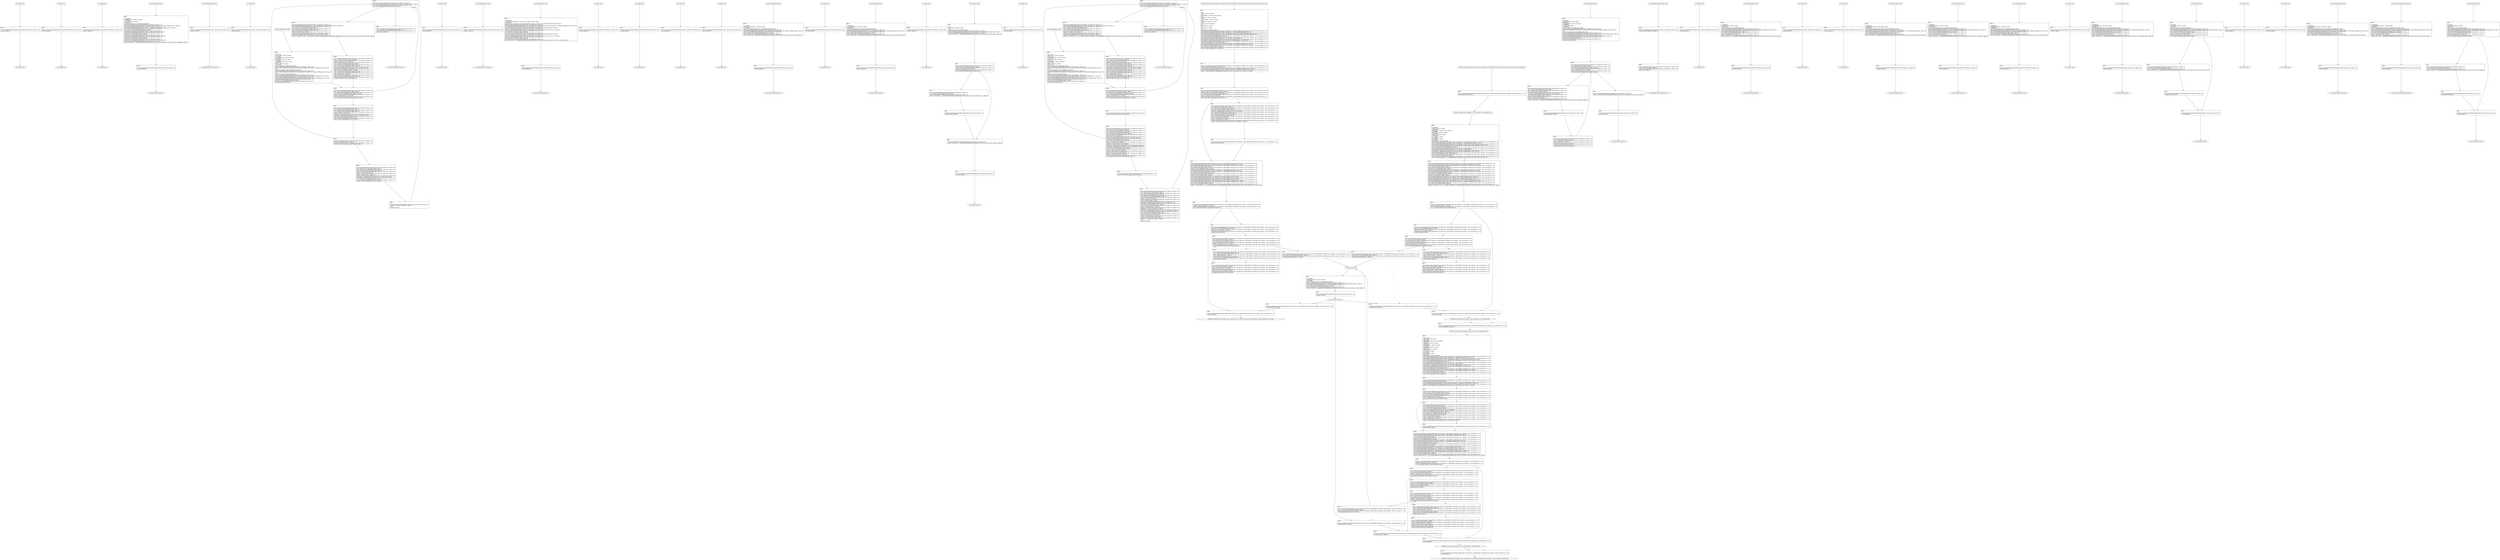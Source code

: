 digraph "icfg graph" {
BBio_ll_good1_end [label="{io_ll_good1_end}"];
BBio_ll_bad6_end [label="{io_ll_bad6_end}"];
BBio_ll_good5_end [label="{io_ll_good5_end}"];
BBio_ll_printWcharLine_end [label="{io_ll_printWcharLine_end}"];
BBio_ll_globalReturnsFalse_end [label="{io_ll_globalReturnsFalse_end}"];
BBio_ll_bad8_end [label="{io_ll_bad8_end}"];
BBio_ll_decodeHexWChars_end [label="{io_ll_decodeHexWChars_end}"];
BBio_ll_good7_end [label="{io_ll_good7_end}"];
BBio_ll_globalReturnsTrue_end [label="{io_ll_globalReturnsTrue_end}"];
BBio_ll_printStructLine_end [label="{io_ll_printStructLine_end}"];
BBio_ll_bad7_end [label="{io_ll_bad7_end}"];
BBio_ll_good6_end [label="{io_ll_good6_end}"];
BBio_ll_bad2_end [label="{io_ll_bad2_end}"];
BBio_ll_bad9_end [label="{io_ll_bad9_end}"];
BBio_ll_printUnsignedLine_end [label="{io_ll_printUnsignedLine_end}"];
BBio_ll_good4_end [label="{io_ll_good4_end}"];
BBio_ll_printSizeTLine_end [label="{io_ll_printSizeTLine_end}"];
BBio_ll_bad5_end [label="{io_ll_bad5_end}"];
BBio_ll_printLine_end [label="{io_ll_printLine_end}"];
BBio_ll_bad4_end [label="{io_ll_bad4_end}"];
BBio_ll_decodeHexChars_end [label="{io_ll_decodeHexChars_end}"];
BBCWE606_Unchecked_Loop_Condition__char_environment_31_ll_CWE606_Unchecked_Loop_Condition__char_environment_31_bad_end [label="{CWE606_Unchecked_Loop_Condition__char_environment_31_ll_CWE606_Unchecked_Loop_Condition__char_environment_31_bad_end}"];
BBio_ll_printBytesLine_end [label="{io_ll_printBytesLine_end}"];
BBio_ll_globalReturnsTrueOrFalse_end [label="{io_ll_globalReturnsTrueOrFalse_end}"];
BBio_ll_good3_end [label="{io_ll_good3_end}"];
BBio_ll_printHexCharLine_end [label="{io_ll_printHexCharLine_end}"];
BBio_ll_good9_end [label="{io_ll_good9_end}"];
BBio_ll_bad3_end [label="{io_ll_bad3_end}"];
BBio_ll_printDoubleLine_end [label="{io_ll_printDoubleLine_end}"];
BBio_ll_printShortLine_end [label="{io_ll_printShortLine_end}"];
BBio_ll_printLongLine_end [label="{io_ll_printLongLine_end}"];
BBio_ll_bad1_end [label="{io_ll_bad1_end}"];
BBCWE606_Unchecked_Loop_Condition__char_environment_31_ll_goodG2B_end [label="{CWE606_Unchecked_Loop_Condition__char_environment_31_ll_goodG2B_end}"];
BBio_ll_printFloatLine_end [label="{io_ll_printFloatLine_end}"];
BBio_ll_printWLine_end [label="{io_ll_printWLine_end}"];
BBio_ll_good2_end [label="{io_ll_good2_end}"];
BBio_ll_printIntLine_end [label="{io_ll_printIntLine_end}"];
BBio_ll_good8_end [label="{io_ll_good8_end}"];
BBio_ll_printLongLongLine_end [label="{io_ll_printLongLongLine_end}"];
BBio_ll_printHexUnsignedCharLine_end [label="{io_ll_printHexUnsignedCharLine_end}"];
BBCWE606_Unchecked_Loop_Condition__char_environment_31_ll_CWE606_Unchecked_Loop_Condition__char_environment_31_good_end [label="{CWE606_Unchecked_Loop_Condition__char_environment_31_ll_CWE606_Unchecked_Loop_Condition__char_environment_31_good_end}"];
BBio_ll_printSinkLine_end [label="{io_ll_printSinkLine_end}"];
BBCWE606_Unchecked_Loop_Condition__char_environment_31_ll_goodB2G_end [label="{CWE606_Unchecked_Loop_Condition__char_environment_31_ll_goodB2G_end}"];
BBio_ll_good1_start [label="{io_ll_good1_start}", shape=record];
io_ll_good1BB69 [label="{BB69:\l\l/home/raoxue/Desktop/MemVerif/workspace/000_109_046/source_code/io.c:187\l
  ret void, !dbg !52\l
}", shape=record];
BBio_ll_bad6_start [label="{io_ll_bad6_start}", shape=record];
io_ll_bad6BB83 [label="{BB83:\l\l/home/raoxue/Desktop/MemVerif/workspace/000_109_046/source_code/io.c:203\l
  ret void, !dbg !52\l
}", shape=record];
BBio_ll_good5_start [label="{io_ll_good5_start}", shape=record];
io_ll_good5BB73 [label="{BB73:\l\l/home/raoxue/Desktop/MemVerif/workspace/000_109_046/source_code/io.c:191\l
  ret void, !dbg !52\l
}", shape=record];
BBio_ll_printWcharLine_start [label="{io_ll_printWcharLine_start}", shape=record];
io_ll_printWcharLineBB28 [label="{BB28:\l\l/:2786980352\l
  %wideChar.addr = alloca i32, align 4\l
/:2786980352\l
  %s = alloca [2 x i32], align 4\l
/:2786980352\l
  store i32 %wideChar, i32* %wideChar.addr, align 4\l
/home/raoxue/Desktop/MemVerif/workspace/000_109_046/source_code/io.c:70\l
  call void @llvm.dbg.declare(metadata i32* %wideChar.addr, metadata !162, metadata !DIExpression()), !dbg !163\l
/home/raoxue/Desktop/MemVerif/workspace/000_109_046/source_code/io.c:74\l
  call void @llvm.dbg.declare(metadata [2 x i32]* %s, metadata !164, metadata !DIExpression()), !dbg !168\l
/home/raoxue/Desktop/MemVerif/workspace/000_109_046/source_code/io.c:75\l
  %0 = load i32, i32* %wideChar.addr, align 4, !dbg !61\l
/home/raoxue/Desktop/MemVerif/workspace/000_109_046/source_code/io.c:75\l
  %arrayidx = getelementptr inbounds [2 x i32], [2 x i32]* %s, i64 0, i64 0, !dbg !62\l
/home/raoxue/Desktop/MemVerif/workspace/000_109_046/source_code/io.c:75\l
  store i32 %0, i32* %arrayidx, align 4, !dbg !63\l
/home/raoxue/Desktop/MemVerif/workspace/000_109_046/source_code/io.c:76\l
  %arrayidx1 = getelementptr inbounds [2 x i32], [2 x i32]* %s, i64 0, i64 1, !dbg !64\l
/home/raoxue/Desktop/MemVerif/workspace/000_109_046/source_code/io.c:76\l
  store i32 0, i32* %arrayidx1, align 4, !dbg !65\l
/home/raoxue/Desktop/MemVerif/workspace/000_109_046/source_code/io.c:77\l
  %arraydecay = getelementptr inbounds [2 x i32], [2 x i32]* %s, i64 0, i64 0, !dbg !66\l
/home/raoxue/Desktop/MemVerif/workspace/000_109_046/source_code/io.c:77\l
  %call = call i32 (i8*, ...) @printf(i8* getelementptr inbounds ([5 x i8], [5 x i8]* @.str.10, i64 0, i64 0), i32* %arraydecay), !dbg !67\l
}", shape=record];
io_ll_printWcharLineBB28 [label="{BB28:\l\l/:2786980352\l
  %wideChar.addr = alloca i32, align 4\l
/:2786980352\l
  %s = alloca [2 x i32], align 4\l
/:2786980352\l
  store i32 %wideChar, i32* %wideChar.addr, align 4\l
/home/raoxue/Desktop/MemVerif/workspace/000_109_046/source_code/io.c:70\l
  call void @llvm.dbg.declare(metadata i32* %wideChar.addr, metadata !162, metadata !DIExpression()), !dbg !163\l
/home/raoxue/Desktop/MemVerif/workspace/000_109_046/source_code/io.c:74\l
  call void @llvm.dbg.declare(metadata [2 x i32]* %s, metadata !164, metadata !DIExpression()), !dbg !168\l
/home/raoxue/Desktop/MemVerif/workspace/000_109_046/source_code/io.c:75\l
  %0 = load i32, i32* %wideChar.addr, align 4, !dbg !61\l
/home/raoxue/Desktop/MemVerif/workspace/000_109_046/source_code/io.c:75\l
  %arrayidx = getelementptr inbounds [2 x i32], [2 x i32]* %s, i64 0, i64 0, !dbg !62\l
/home/raoxue/Desktop/MemVerif/workspace/000_109_046/source_code/io.c:75\l
  store i32 %0, i32* %arrayidx, align 4, !dbg !63\l
/home/raoxue/Desktop/MemVerif/workspace/000_109_046/source_code/io.c:76\l
  %arrayidx1 = getelementptr inbounds [2 x i32], [2 x i32]* %s, i64 0, i64 1, !dbg !64\l
/home/raoxue/Desktop/MemVerif/workspace/000_109_046/source_code/io.c:76\l
  store i32 0, i32* %arrayidx1, align 4, !dbg !65\l
/home/raoxue/Desktop/MemVerif/workspace/000_109_046/source_code/io.c:77\l
  %arraydecay = getelementptr inbounds [2 x i32], [2 x i32]* %s, i64 0, i64 0, !dbg !66\l
/home/raoxue/Desktop/MemVerif/workspace/000_109_046/source_code/io.c:77\l
  %call = call i32 (i8*, ...) @printf(i8* getelementptr inbounds ([5 x i8], [5 x i8]* @.str.10, i64 0, i64 0), i32* %arraydecay), !dbg !67\l
}", shape=record];
io_ll_printWcharLineBB29 [label="{BB29:\l\l/home/raoxue/Desktop/MemVerif/workspace/000_109_046/source_code/io.c:78\l
  ret void, !dbg !68\l
}", shape=record];
BBio_ll_globalReturnsFalse_start [label="{io_ll_globalReturnsFalse_start}", shape=record];
io_ll_globalReturnsFalseBB66 [label="{BB66:\l\l/home/raoxue/Desktop/MemVerif/workspace/000_109_046/source_code/io.c:163\l
  ret i32 0, !dbg !52\l
}", shape=record];
BBio_ll_bad8_start [label="{io_ll_bad8_start}", shape=record];
io_ll_bad8BB85 [label="{BB85:\l\l/home/raoxue/Desktop/MemVerif/workspace/000_109_046/source_code/io.c:205\l
  ret void, !dbg !52\l
}", shape=record];
BBio_ll_decodeHexWChars_start [label="{io_ll_decodeHexWChars_start}", shape=record];
io_ll_decodeHexWCharsBB55 [label="{BB55:\l\l/:113162824\l
  %bytes.addr = alloca i8*, align 8\l
/:113162824\l
  %numBytes.addr = alloca i64, align 8\l
/:113162824\l
  %hex.addr = alloca i32*, align 8\l
/:113162824\l
  %numWritten = alloca i64, align 8\l
/:113162824\l
  %byte = alloca i32, align 4\l
/:113162824\l
  store i8* %bytes, i8** %bytes.addr, align 8\l
/home/raoxue/Desktop/MemVerif/workspace/000_109_046/source_code/io.c:135\l
  call void @llvm.dbg.declare(metadata i8** %bytes.addr, metadata !290, metadata !DIExpression()), !dbg !291\l
/:135\l
  store i64 %numBytes, i64* %numBytes.addr, align 8\l
/home/raoxue/Desktop/MemVerif/workspace/000_109_046/source_code/io.c:135\l
  call void @llvm.dbg.declare(metadata i64* %numBytes.addr, metadata !292, metadata !DIExpression()), !dbg !293\l
/:135\l
  store i32* %hex, i32** %hex.addr, align 8\l
/home/raoxue/Desktop/MemVerif/workspace/000_109_046/source_code/io.c:135\l
  call void @llvm.dbg.declare(metadata i32** %hex.addr, metadata !294, metadata !DIExpression()), !dbg !295\l
/home/raoxue/Desktop/MemVerif/workspace/000_109_046/source_code/io.c:137\l
  call void @llvm.dbg.declare(metadata i64* %numWritten, metadata !296, metadata !DIExpression()), !dbg !297\l
/home/raoxue/Desktop/MemVerif/workspace/000_109_046/source_code/io.c:137\l
  store i64 0, i64* %numWritten, align 8, !dbg !65\l
/home/raoxue/Desktop/MemVerif/workspace/000_109_046/source_code/io.c:143\l
  br label %while.cond, !dbg !66\l
}", shape=record];
io_ll_decodeHexWCharsBB56 [label="{BB56:\l\l/home/raoxue/Desktop/MemVerif/workspace/000_109_046/source_code/io.c:143\l
  %0 = load i64, i64* %numWritten, align 8, !dbg !67\l
/home/raoxue/Desktop/MemVerif/workspace/000_109_046/source_code/io.c:143\l
  %1 = load i64, i64* %numBytes.addr, align 8, !dbg !68\l
/home/raoxue/Desktop/MemVerif/workspace/000_109_046/source_code/io.c:143\l
  %cmp = icmp ult i64 %0, %1, !dbg !69\l
/home/raoxue/Desktop/MemVerif/workspace/000_109_046/source_code/io.c:143\l
  br i1 %cmp, label %land.lhs.true, label %land.end, !dbg !70\l
}", shape=record];
io_ll_decodeHexWCharsBB57 [label="{BB57:\l\l/home/raoxue/Desktop/MemVerif/workspace/000_109_046/source_code/io.c:143\l
  %2 = load i32*, i32** %hex.addr, align 8, !dbg !71\l
/home/raoxue/Desktop/MemVerif/workspace/000_109_046/source_code/io.c:143\l
  %3 = load i64, i64* %numWritten, align 8, !dbg !72\l
/home/raoxue/Desktop/MemVerif/workspace/000_109_046/source_code/io.c:143\l
  %mul = mul i64 2, %3, !dbg !73\l
/home/raoxue/Desktop/MemVerif/workspace/000_109_046/source_code/io.c:143\l
  %arrayidx = getelementptr inbounds i32, i32* %2, i64 %mul, !dbg !71\l
/home/raoxue/Desktop/MemVerif/workspace/000_109_046/source_code/io.c:143\l
  %4 = load i32, i32* %arrayidx, align 4, !dbg !71\l
/home/raoxue/Desktop/MemVerif/workspace/000_109_046/source_code/io.c:143\l
  %call = call i32 @iswxdigit(i32 %4) #5, !dbg !74\l
}", shape=record];
io_ll_decodeHexWCharsBB57 [label="{BB57:\l\l/home/raoxue/Desktop/MemVerif/workspace/000_109_046/source_code/io.c:143\l
  %2 = load i32*, i32** %hex.addr, align 8, !dbg !71\l
/home/raoxue/Desktop/MemVerif/workspace/000_109_046/source_code/io.c:143\l
  %3 = load i64, i64* %numWritten, align 8, !dbg !72\l
/home/raoxue/Desktop/MemVerif/workspace/000_109_046/source_code/io.c:143\l
  %mul = mul i64 2, %3, !dbg !73\l
/home/raoxue/Desktop/MemVerif/workspace/000_109_046/source_code/io.c:143\l
  %arrayidx = getelementptr inbounds i32, i32* %2, i64 %mul, !dbg !71\l
/home/raoxue/Desktop/MemVerif/workspace/000_109_046/source_code/io.c:143\l
  %4 = load i32, i32* %arrayidx, align 4, !dbg !71\l
/home/raoxue/Desktop/MemVerif/workspace/000_109_046/source_code/io.c:143\l
  %call = call i32 @iswxdigit(i32 %4) #5, !dbg !74\l
}", shape=record];
io_ll_decodeHexWCharsBB59 [label="{BB59:\l\l/home/raoxue/Desktop/MemVerif/workspace/000_109_046/source_code/io.c:143\l
  %tobool = icmp ne i32 %call, 0, !dbg !74\l
/home/raoxue/Desktop/MemVerif/workspace/000_109_046/source_code/io.c:143\l
  br i1 %tobool, label %land.rhs, label %land.end, !dbg !75\l
}", shape=record];
io_ll_decodeHexWCharsBB60 [label="{BB60:\l\l/home/raoxue/Desktop/MemVerif/workspace/000_109_046/source_code/io.c:143\l
  %5 = load i32*, i32** %hex.addr, align 8, !dbg !76\l
/home/raoxue/Desktop/MemVerif/workspace/000_109_046/source_code/io.c:143\l
  %6 = load i64, i64* %numWritten, align 8, !dbg !77\l
/home/raoxue/Desktop/MemVerif/workspace/000_109_046/source_code/io.c:143\l
  %mul1 = mul i64 2, %6, !dbg !78\l
/home/raoxue/Desktop/MemVerif/workspace/000_109_046/source_code/io.c:143\l
  %add = add i64 %mul1, 1, !dbg !79\l
/home/raoxue/Desktop/MemVerif/workspace/000_109_046/source_code/io.c:143\l
  %arrayidx2 = getelementptr inbounds i32, i32* %5, i64 %add, !dbg !76\l
/home/raoxue/Desktop/MemVerif/workspace/000_109_046/source_code/io.c:143\l
  %7 = load i32, i32* %arrayidx2, align 4, !dbg !76\l
/home/raoxue/Desktop/MemVerif/workspace/000_109_046/source_code/io.c:143\l
  %call3 = call i32 @iswxdigit(i32 %7) #5, !dbg !80\l
}", shape=record];
io_ll_decodeHexWCharsBB60 [label="{BB60:\l\l/home/raoxue/Desktop/MemVerif/workspace/000_109_046/source_code/io.c:143\l
  %5 = load i32*, i32** %hex.addr, align 8, !dbg !76\l
/home/raoxue/Desktop/MemVerif/workspace/000_109_046/source_code/io.c:143\l
  %6 = load i64, i64* %numWritten, align 8, !dbg !77\l
/home/raoxue/Desktop/MemVerif/workspace/000_109_046/source_code/io.c:143\l
  %mul1 = mul i64 2, %6, !dbg !78\l
/home/raoxue/Desktop/MemVerif/workspace/000_109_046/source_code/io.c:143\l
  %add = add i64 %mul1, 1, !dbg !79\l
/home/raoxue/Desktop/MemVerif/workspace/000_109_046/source_code/io.c:143\l
  %arrayidx2 = getelementptr inbounds i32, i32* %5, i64 %add, !dbg !76\l
/home/raoxue/Desktop/MemVerif/workspace/000_109_046/source_code/io.c:143\l
  %7 = load i32, i32* %arrayidx2, align 4, !dbg !76\l
/home/raoxue/Desktop/MemVerif/workspace/000_109_046/source_code/io.c:143\l
  %call3 = call i32 @iswxdigit(i32 %7) #5, !dbg !80\l
}", shape=record];
io_ll_decodeHexWCharsBB61 [label="{BB61:\l\l/home/raoxue/Desktop/MemVerif/workspace/000_109_046/source_code/io.c:143\l
  %tobool4 = icmp ne i32 %call3, 0, !dbg !75\l
/:143\l
  br label %land.end\l
}", shape=record];
io_ll_decodeHexWCharsBB58 [label="{BB58:\l\l/home/raoxue/Desktop/MemVerif/workspace/000_109_046/source_code/io.c:0\l
  %8 = phi i1 [ false, %land.lhs.true ], [ false, %while.cond ], [ %tobool4, %land.rhs ], !dbg !81\l
/home/raoxue/Desktop/MemVerif/workspace/000_109_046/source_code/io.c:143\l
  br i1 %8, label %while.body, label %while.end, !dbg !66\l
}", shape=record];
io_ll_decodeHexWCharsBB62 [label="{BB62:\l\l/home/raoxue/Desktop/MemVerif/workspace/000_109_046/source_code/io.c:145\l
  call void @llvm.dbg.declare(metadata i32* %byte, metadata !314, metadata !DIExpression()), !dbg !316\l
/home/raoxue/Desktop/MemVerif/workspace/000_109_046/source_code/io.c:146\l
  %9 = load i32*, i32** %hex.addr, align 8, !dbg !85\l
/home/raoxue/Desktop/MemVerif/workspace/000_109_046/source_code/io.c:146\l
  %10 = load i64, i64* %numWritten, align 8, !dbg !86\l
/home/raoxue/Desktop/MemVerif/workspace/000_109_046/source_code/io.c:146\l
  %mul5 = mul i64 2, %10, !dbg !87\l
/home/raoxue/Desktop/MemVerif/workspace/000_109_046/source_code/io.c:146\l
  %arrayidx6 = getelementptr inbounds i32, i32* %9, i64 %mul5, !dbg !85\l
/home/raoxue/Desktop/MemVerif/workspace/000_109_046/source_code/io.c:146\l
  %call7 = call i32 (i32*, i32*, ...) @__isoc99_swscanf(i32* %arrayidx6, i32* getelementptr inbounds ([5 x i32], [5 x i32]* @.str.16, i64 0, i64 0), i32* %byte) #5, !dbg !88\l
}", shape=record];
io_ll_decodeHexWCharsBB62 [label="{BB62:\l\l/home/raoxue/Desktop/MemVerif/workspace/000_109_046/source_code/io.c:145\l
  call void @llvm.dbg.declare(metadata i32* %byte, metadata !314, metadata !DIExpression()), !dbg !316\l
/home/raoxue/Desktop/MemVerif/workspace/000_109_046/source_code/io.c:146\l
  %9 = load i32*, i32** %hex.addr, align 8, !dbg !85\l
/home/raoxue/Desktop/MemVerif/workspace/000_109_046/source_code/io.c:146\l
  %10 = load i64, i64* %numWritten, align 8, !dbg !86\l
/home/raoxue/Desktop/MemVerif/workspace/000_109_046/source_code/io.c:146\l
  %mul5 = mul i64 2, %10, !dbg !87\l
/home/raoxue/Desktop/MemVerif/workspace/000_109_046/source_code/io.c:146\l
  %arrayidx6 = getelementptr inbounds i32, i32* %9, i64 %mul5, !dbg !85\l
/home/raoxue/Desktop/MemVerif/workspace/000_109_046/source_code/io.c:146\l
  %call7 = call i32 (i32*, i32*, ...) @__isoc99_swscanf(i32* %arrayidx6, i32* getelementptr inbounds ([5 x i32], [5 x i32]* @.str.16, i64 0, i64 0), i32* %byte) #5, !dbg !88\l
}", shape=record];
io_ll_decodeHexWCharsBB64 [label="{BB64:\l\l/home/raoxue/Desktop/MemVerif/workspace/000_109_046/source_code/io.c:147\l
  %11 = load i32, i32* %byte, align 4, !dbg !89\l
/home/raoxue/Desktop/MemVerif/workspace/000_109_046/source_code/io.c:147\l
  %conv = trunc i32 %11 to i8, !dbg !90\l
/home/raoxue/Desktop/MemVerif/workspace/000_109_046/source_code/io.c:147\l
  %12 = load i8*, i8** %bytes.addr, align 8, !dbg !91\l
/home/raoxue/Desktop/MemVerif/workspace/000_109_046/source_code/io.c:147\l
  %13 = load i64, i64* %numWritten, align 8, !dbg !92\l
/home/raoxue/Desktop/MemVerif/workspace/000_109_046/source_code/io.c:147\l
  %arrayidx8 = getelementptr inbounds i8, i8* %12, i64 %13, !dbg !91\l
/home/raoxue/Desktop/MemVerif/workspace/000_109_046/source_code/io.c:147\l
  store i8 %conv, i8* %arrayidx8, align 1, !dbg !93\l
/home/raoxue/Desktop/MemVerif/workspace/000_109_046/source_code/io.c:148\l
  %14 = load i64, i64* %numWritten, align 8, !dbg !94\l
/home/raoxue/Desktop/MemVerif/workspace/000_109_046/source_code/io.c:148\l
  %inc = add i64 %14, 1, !dbg !94\l
/home/raoxue/Desktop/MemVerif/workspace/000_109_046/source_code/io.c:148\l
  store i64 %inc, i64* %numWritten, align 8, !dbg !94\l
/home/raoxue/Desktop/MemVerif/workspace/000_109_046/source_code/io.c:143\l
  br label %while.cond, !dbg !66, !llvm.loop !95\l
}", shape=record];
io_ll_decodeHexWCharsBB63 [label="{BB63:\l\l/home/raoxue/Desktop/MemVerif/workspace/000_109_046/source_code/io.c:151\l
  %15 = load i64, i64* %numWritten, align 8, !dbg !98\l
/home/raoxue/Desktop/MemVerif/workspace/000_109_046/source_code/io.c:151\l
  ret i64 %15, !dbg !99\l
}", shape=record];
BBio_ll_good7_start [label="{io_ll_good7_start}", shape=record];
io_ll_good7BB75 [label="{BB75:\l\l/home/raoxue/Desktop/MemVerif/workspace/000_109_046/source_code/io.c:193\l
  ret void, !dbg !52\l
}", shape=record];
BBio_ll_globalReturnsTrue_start [label="{io_ll_globalReturnsTrue_start}", shape=record];
io_ll_globalReturnsTrueBB65 [label="{BB65:\l\l/home/raoxue/Desktop/MemVerif/workspace/000_109_046/source_code/io.c:158\l
  ret i32 1, !dbg !52\l
}", shape=record];
BBio_ll_printStructLine_start [label="{io_ll_printStructLine_start}", shape=record];
io_ll_printStructLineBB36 [label="{BB36:\l\l/:2786980352\l
  %structTwoIntsStruct.addr = alloca %struct._twoIntsStruct*, align 8\l
/:2786980352\l
  store %struct._twoIntsStruct* %structTwoIntsStruct, %struct._twoIntsStruct** %structTwoIntsStruct.addr, align 8\l
/home/raoxue/Desktop/MemVerif/workspace/000_109_046/source_code/io.c:95\l
  call void @llvm.dbg.declare(metadata %struct._twoIntsStruct** %structTwoIntsStruct.addr, metadata !212, metadata !DIExpression()), !dbg !213\l
/home/raoxue/Desktop/MemVerif/workspace/000_109_046/source_code/io.c:97\l
  %0 = load %struct._twoIntsStruct*, %struct._twoIntsStruct** %structTwoIntsStruct.addr, align 8, !dbg !61\l
/home/raoxue/Desktop/MemVerif/workspace/000_109_046/source_code/io.c:97\l
  %intOne = getelementptr inbounds %struct._twoIntsStruct, %struct._twoIntsStruct* %0, i32 0, i32 0, !dbg !62\l
/home/raoxue/Desktop/MemVerif/workspace/000_109_046/source_code/io.c:97\l
  %1 = load i32, i32* %intOne, align 4, !dbg !62\l
/home/raoxue/Desktop/MemVerif/workspace/000_109_046/source_code/io.c:97\l
  %2 = load %struct._twoIntsStruct*, %struct._twoIntsStruct** %structTwoIntsStruct.addr, align 8, !dbg !63\l
/home/raoxue/Desktop/MemVerif/workspace/000_109_046/source_code/io.c:97\l
  %intTwo = getelementptr inbounds %struct._twoIntsStruct, %struct._twoIntsStruct* %2, i32 0, i32 1, !dbg !64\l
/home/raoxue/Desktop/MemVerif/workspace/000_109_046/source_code/io.c:97\l
  %3 = load i32, i32* %intTwo, align 4, !dbg !64\l
/home/raoxue/Desktop/MemVerif/workspace/000_109_046/source_code/io.c:97\l
  %call = call i32 (i8*, ...) @printf(i8* getelementptr inbounds ([10 x i8], [10 x i8]* @.str.13, i64 0, i64 0), i32 %1, i32 %3), !dbg !65\l
}", shape=record];
io_ll_printStructLineBB36 [label="{BB36:\l\l/:2786980352\l
  %structTwoIntsStruct.addr = alloca %struct._twoIntsStruct*, align 8\l
/:2786980352\l
  store %struct._twoIntsStruct* %structTwoIntsStruct, %struct._twoIntsStruct** %structTwoIntsStruct.addr, align 8\l
/home/raoxue/Desktop/MemVerif/workspace/000_109_046/source_code/io.c:95\l
  call void @llvm.dbg.declare(metadata %struct._twoIntsStruct** %structTwoIntsStruct.addr, metadata !212, metadata !DIExpression()), !dbg !213\l
/home/raoxue/Desktop/MemVerif/workspace/000_109_046/source_code/io.c:97\l
  %0 = load %struct._twoIntsStruct*, %struct._twoIntsStruct** %structTwoIntsStruct.addr, align 8, !dbg !61\l
/home/raoxue/Desktop/MemVerif/workspace/000_109_046/source_code/io.c:97\l
  %intOne = getelementptr inbounds %struct._twoIntsStruct, %struct._twoIntsStruct* %0, i32 0, i32 0, !dbg !62\l
/home/raoxue/Desktop/MemVerif/workspace/000_109_046/source_code/io.c:97\l
  %1 = load i32, i32* %intOne, align 4, !dbg !62\l
/home/raoxue/Desktop/MemVerif/workspace/000_109_046/source_code/io.c:97\l
  %2 = load %struct._twoIntsStruct*, %struct._twoIntsStruct** %structTwoIntsStruct.addr, align 8, !dbg !63\l
/home/raoxue/Desktop/MemVerif/workspace/000_109_046/source_code/io.c:97\l
  %intTwo = getelementptr inbounds %struct._twoIntsStruct, %struct._twoIntsStruct* %2, i32 0, i32 1, !dbg !64\l
/home/raoxue/Desktop/MemVerif/workspace/000_109_046/source_code/io.c:97\l
  %3 = load i32, i32* %intTwo, align 4, !dbg !64\l
/home/raoxue/Desktop/MemVerif/workspace/000_109_046/source_code/io.c:97\l
  %call = call i32 (i8*, ...) @printf(i8* getelementptr inbounds ([10 x i8], [10 x i8]* @.str.13, i64 0, i64 0), i32 %1, i32 %3), !dbg !65\l
}", shape=record];
io_ll_printStructLineBB37 [label="{BB37:\l\l/home/raoxue/Desktop/MemVerif/workspace/000_109_046/source_code/io.c:98\l
  ret void, !dbg !66\l
}", shape=record];
BBio_ll_bad7_start [label="{io_ll_bad7_start}", shape=record];
io_ll_bad7BB84 [label="{BB84:\l\l/home/raoxue/Desktop/MemVerif/workspace/000_109_046/source_code/io.c:204\l
  ret void, !dbg !52\l
}", shape=record];
BBio_ll_good6_start [label="{io_ll_good6_start}", shape=record];
io_ll_good6BB74 [label="{BB74:\l\l/home/raoxue/Desktop/MemVerif/workspace/000_109_046/source_code/io.c:192\l
  ret void, !dbg !52\l
}", shape=record];
BBio_ll_bad2_start [label="{io_ll_bad2_start}", shape=record];
io_ll_bad2BB79 [label="{BB79:\l\l/home/raoxue/Desktop/MemVerif/workspace/000_109_046/source_code/io.c:199\l
  ret void, !dbg !52\l
}", shape=record];
BBio_ll_bad9_start [label="{io_ll_bad9_start}", shape=record];
io_ll_bad9BB86 [label="{BB86:\l\l/home/raoxue/Desktop/MemVerif/workspace/000_109_046/source_code/io.c:206\l
  ret void, !dbg !52\l
}", shape=record];
BBio_ll_printUnsignedLine_start [label="{io_ll_printUnsignedLine_start}", shape=record];
io_ll_printUnsignedLineBB30 [label="{BB30:\l\l/:113323864\l
  %unsignedNumber.addr = alloca i32, align 4\l
/:113323864\l
  store i32 %unsignedNumber, i32* %unsignedNumber.addr, align 4\l
/home/raoxue/Desktop/MemVerif/workspace/000_109_046/source_code/io.c:80\l
  call void @llvm.dbg.declare(metadata i32* %unsignedNumber.addr, metadata !180, metadata !DIExpression()), !dbg !181\l
/home/raoxue/Desktop/MemVerif/workspace/000_109_046/source_code/io.c:82\l
  %0 = load i32, i32* %unsignedNumber.addr, align 4, !dbg !54\l
/home/raoxue/Desktop/MemVerif/workspace/000_109_046/source_code/io.c:82\l
  %call = call i32 (i8*, ...) @printf(i8* getelementptr inbounds ([4 x i8], [4 x i8]* @.str.11, i64 0, i64 0), i32 %0), !dbg !55\l
}", shape=record];
io_ll_printUnsignedLineBB30 [label="{BB30:\l\l/:113323864\l
  %unsignedNumber.addr = alloca i32, align 4\l
/:113323864\l
  store i32 %unsignedNumber, i32* %unsignedNumber.addr, align 4\l
/home/raoxue/Desktop/MemVerif/workspace/000_109_046/source_code/io.c:80\l
  call void @llvm.dbg.declare(metadata i32* %unsignedNumber.addr, metadata !180, metadata !DIExpression()), !dbg !181\l
/home/raoxue/Desktop/MemVerif/workspace/000_109_046/source_code/io.c:82\l
  %0 = load i32, i32* %unsignedNumber.addr, align 4, !dbg !54\l
/home/raoxue/Desktop/MemVerif/workspace/000_109_046/source_code/io.c:82\l
  %call = call i32 (i8*, ...) @printf(i8* getelementptr inbounds ([4 x i8], [4 x i8]* @.str.11, i64 0, i64 0), i32 %0), !dbg !55\l
}", shape=record];
io_ll_printUnsignedLineBB31 [label="{BB31:\l\l/home/raoxue/Desktop/MemVerif/workspace/000_109_046/source_code/io.c:83\l
  ret void, !dbg !56\l
}", shape=record];
BBio_ll_good4_start [label="{io_ll_good4_start}", shape=record];
io_ll_good4BB72 [label="{BB72:\l\l/home/raoxue/Desktop/MemVerif/workspace/000_109_046/source_code/io.c:190\l
  ret void, !dbg !52\l
}", shape=record];
BBio_ll_printSizeTLine_start [label="{io_ll_printSizeTLine_start}", shape=record];
io_ll_printSizeTLineBB24 [label="{BB24:\l\l/:2786980352\l
  %sizeTNumber.addr = alloca i64, align 8\l
/:2786980352\l
  store i64 %sizeTNumber, i64* %sizeTNumber.addr, align 8\l
/home/raoxue/Desktop/MemVerif/workspace/000_109_046/source_code/io.c:60\l
  call void @llvm.dbg.declare(metadata i64* %sizeTNumber.addr, metadata !146, metadata !DIExpression()), !dbg !147\l
/home/raoxue/Desktop/MemVerif/workspace/000_109_046/source_code/io.c:62\l
  %0 = load i64, i64* %sizeTNumber.addr, align 8, !dbg !57\l
/home/raoxue/Desktop/MemVerif/workspace/000_109_046/source_code/io.c:62\l
  %call = call i32 (i8*, ...) @printf(i8* getelementptr inbounds ([5 x i8], [5 x i8]* @.str.8, i64 0, i64 0), i64 %0), !dbg !58\l
}", shape=record];
io_ll_printSizeTLineBB24 [label="{BB24:\l\l/:2786980352\l
  %sizeTNumber.addr = alloca i64, align 8\l
/:2786980352\l
  store i64 %sizeTNumber, i64* %sizeTNumber.addr, align 8\l
/home/raoxue/Desktop/MemVerif/workspace/000_109_046/source_code/io.c:60\l
  call void @llvm.dbg.declare(metadata i64* %sizeTNumber.addr, metadata !146, metadata !DIExpression()), !dbg !147\l
/home/raoxue/Desktop/MemVerif/workspace/000_109_046/source_code/io.c:62\l
  %0 = load i64, i64* %sizeTNumber.addr, align 8, !dbg !57\l
/home/raoxue/Desktop/MemVerif/workspace/000_109_046/source_code/io.c:62\l
  %call = call i32 (i8*, ...) @printf(i8* getelementptr inbounds ([5 x i8], [5 x i8]* @.str.8, i64 0, i64 0), i64 %0), !dbg !58\l
}", shape=record];
io_ll_printSizeTLineBB25 [label="{BB25:\l\l/home/raoxue/Desktop/MemVerif/workspace/000_109_046/source_code/io.c:63\l
  ret void, !dbg !59\l
}", shape=record];
BBio_ll_bad5_start [label="{io_ll_bad5_start}", shape=record];
io_ll_bad5BB82 [label="{BB82:\l\l/home/raoxue/Desktop/MemVerif/workspace/000_109_046/source_code/io.c:202\l
  ret void, !dbg !52\l
}", shape=record];
BBio_ll_printLine_start [label="{io_ll_printLine_start}", shape=record];
io_ll_printLineBB0 [label="{BB0:\l\l/:415\l
  %line.addr = alloca i8*, align 8\l
/:415\l
  store i8* %line, i8** %line.addr, align 8\l
/home/raoxue/Desktop/MemVerif/workspace/000_109_046/source_code/io.c:11\l
  call void @llvm.dbg.declare(metadata i8** %line.addr, metadata !52, metadata !DIExpression()), !dbg !53\l
/home/raoxue/Desktop/MemVerif/workspace/000_109_046/source_code/io.c:13\l
  %call = call i32 (i8*, ...) @printf(i8* getelementptr inbounds ([9 x i8], [9 x i8]* @.str, i64 0, i64 0)), !dbg !54\l
}", shape=record];
io_ll_printLineBB0 [label="{BB0:\l\l/:415\l
  %line.addr = alloca i8*, align 8\l
/:415\l
  store i8* %line, i8** %line.addr, align 8\l
/home/raoxue/Desktop/MemVerif/workspace/000_109_046/source_code/io.c:11\l
  call void @llvm.dbg.declare(metadata i8** %line.addr, metadata !52, metadata !DIExpression()), !dbg !53\l
/home/raoxue/Desktop/MemVerif/workspace/000_109_046/source_code/io.c:13\l
  %call = call i32 (i8*, ...) @printf(i8* getelementptr inbounds ([9 x i8], [9 x i8]* @.str, i64 0, i64 0)), !dbg !54\l
}", shape=record];
io_ll_printLineBB1 [label="{BB1:\l\l/home/raoxue/Desktop/MemVerif/workspace/000_109_046/source_code/io.c:14\l
  %0 = load i8*, i8** %line.addr, align 8, !dbg !55\l
/home/raoxue/Desktop/MemVerif/workspace/000_109_046/source_code/io.c:14\l
  %cmp = icmp ne i8* %0, null, !dbg !57\l
/home/raoxue/Desktop/MemVerif/workspace/000_109_046/source_code/io.c:14\l
  br i1 %cmp, label %if.then, label %if.end, !dbg !58\l
}", shape=record];
io_ll_printLineBB2 [label="{BB2:\l\l/home/raoxue/Desktop/MemVerif/workspace/000_109_046/source_code/io.c:16\l
  %1 = load i8*, i8** %line.addr, align 8, !dbg !59\l
/home/raoxue/Desktop/MemVerif/workspace/000_109_046/source_code/io.c:16\l
  %call1 = call i32 (i8*, ...) @printf(i8* getelementptr inbounds ([4 x i8], [4 x i8]* @.str.1, i64 0, i64 0), i8* %1), !dbg !61\l
}", shape=record];
io_ll_printLineBB2 [label="{BB2:\l\l/home/raoxue/Desktop/MemVerif/workspace/000_109_046/source_code/io.c:16\l
  %1 = load i8*, i8** %line.addr, align 8, !dbg !59\l
/home/raoxue/Desktop/MemVerif/workspace/000_109_046/source_code/io.c:16\l
  %call1 = call i32 (i8*, ...) @printf(i8* getelementptr inbounds ([4 x i8], [4 x i8]* @.str.1, i64 0, i64 0), i8* %1), !dbg !61\l
}", shape=record];
io_ll_printLineBB4 [label="{BB4:\l\l/home/raoxue/Desktop/MemVerif/workspace/000_109_046/source_code/io.c:17\l
  br label %if.end, !dbg !62\l
}", shape=record];
io_ll_printLineBB3 [label="{BB3:\l\l/home/raoxue/Desktop/MemVerif/workspace/000_109_046/source_code/io.c:18\l
  %call2 = call i32 (i8*, ...) @printf(i8* getelementptr inbounds ([9 x i8], [9 x i8]* @.str.2, i64 0, i64 0)), !dbg !63\l
}", shape=record];
io_ll_printLineBB3 [label="{BB3:\l\l/home/raoxue/Desktop/MemVerif/workspace/000_109_046/source_code/io.c:18\l
  %call2 = call i32 (i8*, ...) @printf(i8* getelementptr inbounds ([9 x i8], [9 x i8]* @.str.2, i64 0, i64 0)), !dbg !63\l
}", shape=record];
io_ll_printLineBB5 [label="{BB5:\l\l/home/raoxue/Desktop/MemVerif/workspace/000_109_046/source_code/io.c:19\l
  ret void, !dbg !64\l
}", shape=record];
BBio_ll_bad4_start [label="{io_ll_bad4_start}", shape=record];
io_ll_bad4BB81 [label="{BB81:\l\l/home/raoxue/Desktop/MemVerif/workspace/000_109_046/source_code/io.c:201\l
  ret void, !dbg !52\l
}", shape=record];
BBio_ll_decodeHexChars_start [label="{io_ll_decodeHexChars_start}", shape=record];
io_ll_decodeHexCharsBB45 [label="{BB45:\l\l/:113177152\l
  %bytes.addr = alloca i8*, align 8\l
/:113177152\l
  %numBytes.addr = alloca i64, align 8\l
/:113177152\l
  %hex.addr = alloca i8*, align 8\l
/:113177152\l
  %numWritten = alloca i64, align 8\l
/:113177152\l
  %byte = alloca i32, align 4\l
/:113177152\l
  store i8* %bytes, i8** %bytes.addr, align 8\l
/home/raoxue/Desktop/MemVerif/workspace/000_109_046/source_code/io.c:113\l
  call void @llvm.dbg.declare(metadata i8** %bytes.addr, metadata !253, metadata !DIExpression()), !dbg !254\l
/:113\l
  store i64 %numBytes, i64* %numBytes.addr, align 8\l
/home/raoxue/Desktop/MemVerif/workspace/000_109_046/source_code/io.c:113\l
  call void @llvm.dbg.declare(metadata i64* %numBytes.addr, metadata !255, metadata !DIExpression()), !dbg !256\l
/:113\l
  store i8* %hex, i8** %hex.addr, align 8\l
/home/raoxue/Desktop/MemVerif/workspace/000_109_046/source_code/io.c:113\l
  call void @llvm.dbg.declare(metadata i8** %hex.addr, metadata !257, metadata !DIExpression()), !dbg !258\l
/home/raoxue/Desktop/MemVerif/workspace/000_109_046/source_code/io.c:115\l
  call void @llvm.dbg.declare(metadata i64* %numWritten, metadata !259, metadata !DIExpression()), !dbg !260\l
/home/raoxue/Desktop/MemVerif/workspace/000_109_046/source_code/io.c:115\l
  store i64 0, i64* %numWritten, align 8, !dbg !63\l
/home/raoxue/Desktop/MemVerif/workspace/000_109_046/source_code/io.c:121\l
  br label %while.cond, !dbg !64\l
}", shape=record];
io_ll_decodeHexCharsBB46 [label="{BB46:\l\l/home/raoxue/Desktop/MemVerif/workspace/000_109_046/source_code/io.c:121\l
  %0 = load i64, i64* %numWritten, align 8, !dbg !65\l
/home/raoxue/Desktop/MemVerif/workspace/000_109_046/source_code/io.c:121\l
  %1 = load i64, i64* %numBytes.addr, align 8, !dbg !66\l
/home/raoxue/Desktop/MemVerif/workspace/000_109_046/source_code/io.c:121\l
  %cmp = icmp ult i64 %0, %1, !dbg !67\l
/home/raoxue/Desktop/MemVerif/workspace/000_109_046/source_code/io.c:121\l
  br i1 %cmp, label %land.lhs.true, label %land.end, !dbg !68\l
}", shape=record];
io_ll_decodeHexCharsBB47 [label="{BB47:\l\l/home/raoxue/Desktop/MemVerif/workspace/000_109_046/source_code/io.c:121\l
  %call = call i16** @__ctype_b_loc() #5, !dbg !69\l
}", shape=record];
io_ll_decodeHexCharsBB47 [label="{BB47:\l\l/home/raoxue/Desktop/MemVerif/workspace/000_109_046/source_code/io.c:121\l
  %call = call i16** @__ctype_b_loc() #5, !dbg !69\l
}", shape=record];
io_ll_decodeHexCharsBB49 [label="{BB49:\l\l/home/raoxue/Desktop/MemVerif/workspace/000_109_046/source_code/io.c:121\l
  %2 = load i16*, i16** %call, align 8, !dbg !69\l
/home/raoxue/Desktop/MemVerif/workspace/000_109_046/source_code/io.c:121\l
  %3 = load i8*, i8** %hex.addr, align 8, !dbg !69\l
/home/raoxue/Desktop/MemVerif/workspace/000_109_046/source_code/io.c:121\l
  %4 = load i64, i64* %numWritten, align 8, !dbg !69\l
/home/raoxue/Desktop/MemVerif/workspace/000_109_046/source_code/io.c:121\l
  %mul = mul i64 2, %4, !dbg !69\l
/home/raoxue/Desktop/MemVerif/workspace/000_109_046/source_code/io.c:121\l
  %arrayidx = getelementptr inbounds i8, i8* %3, i64 %mul, !dbg !69\l
/home/raoxue/Desktop/MemVerif/workspace/000_109_046/source_code/io.c:121\l
  %5 = load i8, i8* %arrayidx, align 1, !dbg !69\l
/home/raoxue/Desktop/MemVerif/workspace/000_109_046/source_code/io.c:121\l
  %conv = sext i8 %5 to i32, !dbg !69\l
/home/raoxue/Desktop/MemVerif/workspace/000_109_046/source_code/io.c:121\l
  %idxprom = sext i32 %conv to i64, !dbg !69\l
/home/raoxue/Desktop/MemVerif/workspace/000_109_046/source_code/io.c:121\l
  %arrayidx1 = getelementptr inbounds i16, i16* %2, i64 %idxprom, !dbg !69\l
/home/raoxue/Desktop/MemVerif/workspace/000_109_046/source_code/io.c:121\l
  %6 = load i16, i16* %arrayidx1, align 2, !dbg !69\l
/home/raoxue/Desktop/MemVerif/workspace/000_109_046/source_code/io.c:121\l
  %conv2 = zext i16 %6 to i32, !dbg !69\l
/home/raoxue/Desktop/MemVerif/workspace/000_109_046/source_code/io.c:121\l
  %and = and i32 %conv2, 4096, !dbg !69\l
/home/raoxue/Desktop/MemVerif/workspace/000_109_046/source_code/io.c:121\l
  %tobool = icmp ne i32 %and, 0, !dbg !69\l
/home/raoxue/Desktop/MemVerif/workspace/000_109_046/source_code/io.c:121\l
  br i1 %tobool, label %land.rhs, label %land.end, !dbg !70\l
}", shape=record];
io_ll_decodeHexCharsBB50 [label="{BB50:\l\l/home/raoxue/Desktop/MemVerif/workspace/000_109_046/source_code/io.c:121\l
  %call3 = call i16** @__ctype_b_loc() #5, !dbg !71\l
}", shape=record];
io_ll_decodeHexCharsBB50 [label="{BB50:\l\l/home/raoxue/Desktop/MemVerif/workspace/000_109_046/source_code/io.c:121\l
  %call3 = call i16** @__ctype_b_loc() #5, !dbg !71\l
}", shape=record];
io_ll_decodeHexCharsBB51 [label="{BB51:\l\l/home/raoxue/Desktop/MemVerif/workspace/000_109_046/source_code/io.c:121\l
  %7 = load i16*, i16** %call3, align 8, !dbg !71\l
/home/raoxue/Desktop/MemVerif/workspace/000_109_046/source_code/io.c:121\l
  %8 = load i8*, i8** %hex.addr, align 8, !dbg !71\l
/home/raoxue/Desktop/MemVerif/workspace/000_109_046/source_code/io.c:121\l
  %9 = load i64, i64* %numWritten, align 8, !dbg !71\l
/home/raoxue/Desktop/MemVerif/workspace/000_109_046/source_code/io.c:121\l
  %mul4 = mul i64 2, %9, !dbg !71\l
/home/raoxue/Desktop/MemVerif/workspace/000_109_046/source_code/io.c:121\l
  %add = add i64 %mul4, 1, !dbg !71\l
/home/raoxue/Desktop/MemVerif/workspace/000_109_046/source_code/io.c:121\l
  %arrayidx5 = getelementptr inbounds i8, i8* %8, i64 %add, !dbg !71\l
/home/raoxue/Desktop/MemVerif/workspace/000_109_046/source_code/io.c:121\l
  %10 = load i8, i8* %arrayidx5, align 1, !dbg !71\l
/home/raoxue/Desktop/MemVerif/workspace/000_109_046/source_code/io.c:121\l
  %conv6 = sext i8 %10 to i32, !dbg !71\l
/home/raoxue/Desktop/MemVerif/workspace/000_109_046/source_code/io.c:121\l
  %idxprom7 = sext i32 %conv6 to i64, !dbg !71\l
/home/raoxue/Desktop/MemVerif/workspace/000_109_046/source_code/io.c:121\l
  %arrayidx8 = getelementptr inbounds i16, i16* %7, i64 %idxprom7, !dbg !71\l
/home/raoxue/Desktop/MemVerif/workspace/000_109_046/source_code/io.c:121\l
  %11 = load i16, i16* %arrayidx8, align 2, !dbg !71\l
/home/raoxue/Desktop/MemVerif/workspace/000_109_046/source_code/io.c:121\l
  %conv9 = zext i16 %11 to i32, !dbg !71\l
/home/raoxue/Desktop/MemVerif/workspace/000_109_046/source_code/io.c:121\l
  %and10 = and i32 %conv9, 4096, !dbg !71\l
/home/raoxue/Desktop/MemVerif/workspace/000_109_046/source_code/io.c:121\l
  %tobool11 = icmp ne i32 %and10, 0, !dbg !70\l
/:121\l
  br label %land.end\l
}", shape=record];
io_ll_decodeHexCharsBB48 [label="{BB48:\l\l/home/raoxue/Desktop/MemVerif/workspace/000_109_046/source_code/io.c:0\l
  %12 = phi i1 [ false, %land.lhs.true ], [ false, %while.cond ], [ %tobool11, %land.rhs ], !dbg !72\l
/home/raoxue/Desktop/MemVerif/workspace/000_109_046/source_code/io.c:121\l
  br i1 %12, label %while.body, label %while.end, !dbg !64\l
}", shape=record];
io_ll_decodeHexCharsBB52 [label="{BB52:\l\l/home/raoxue/Desktop/MemVerif/workspace/000_109_046/source_code/io.c:123\l
  call void @llvm.dbg.declare(metadata i32* %byte, metadata !270, metadata !DIExpression()), !dbg !272\l
/home/raoxue/Desktop/MemVerif/workspace/000_109_046/source_code/io.c:124\l
  %13 = load i8*, i8** %hex.addr, align 8, !dbg !76\l
/home/raoxue/Desktop/MemVerif/workspace/000_109_046/source_code/io.c:124\l
  %14 = load i64, i64* %numWritten, align 8, !dbg !77\l
/home/raoxue/Desktop/MemVerif/workspace/000_109_046/source_code/io.c:124\l
  %mul12 = mul i64 2, %14, !dbg !78\l
/home/raoxue/Desktop/MemVerif/workspace/000_109_046/source_code/io.c:124\l
  %arrayidx13 = getelementptr inbounds i8, i8* %13, i64 %mul12, !dbg !76\l
/home/raoxue/Desktop/MemVerif/workspace/000_109_046/source_code/io.c:124\l
  %call14 = call i32 (i8*, i8*, ...) @__isoc99_sscanf(i8* %arrayidx13, i8* getelementptr inbounds ([5 x i8], [5 x i8]* @.str.14, i64 0, i64 0), i32* %byte) #6, !dbg !79\l
}", shape=record];
io_ll_decodeHexCharsBB52 [label="{BB52:\l\l/home/raoxue/Desktop/MemVerif/workspace/000_109_046/source_code/io.c:123\l
  call void @llvm.dbg.declare(metadata i32* %byte, metadata !270, metadata !DIExpression()), !dbg !272\l
/home/raoxue/Desktop/MemVerif/workspace/000_109_046/source_code/io.c:124\l
  %13 = load i8*, i8** %hex.addr, align 8, !dbg !76\l
/home/raoxue/Desktop/MemVerif/workspace/000_109_046/source_code/io.c:124\l
  %14 = load i64, i64* %numWritten, align 8, !dbg !77\l
/home/raoxue/Desktop/MemVerif/workspace/000_109_046/source_code/io.c:124\l
  %mul12 = mul i64 2, %14, !dbg !78\l
/home/raoxue/Desktop/MemVerif/workspace/000_109_046/source_code/io.c:124\l
  %arrayidx13 = getelementptr inbounds i8, i8* %13, i64 %mul12, !dbg !76\l
/home/raoxue/Desktop/MemVerif/workspace/000_109_046/source_code/io.c:124\l
  %call14 = call i32 (i8*, i8*, ...) @__isoc99_sscanf(i8* %arrayidx13, i8* getelementptr inbounds ([5 x i8], [5 x i8]* @.str.14, i64 0, i64 0), i32* %byte) #6, !dbg !79\l
}", shape=record];
io_ll_decodeHexCharsBB54 [label="{BB54:\l\l/home/raoxue/Desktop/MemVerif/workspace/000_109_046/source_code/io.c:125\l
  %15 = load i32, i32* %byte, align 4, !dbg !80\l
/home/raoxue/Desktop/MemVerif/workspace/000_109_046/source_code/io.c:125\l
  %conv15 = trunc i32 %15 to i8, !dbg !81\l
/home/raoxue/Desktop/MemVerif/workspace/000_109_046/source_code/io.c:125\l
  %16 = load i8*, i8** %bytes.addr, align 8, !dbg !82\l
/home/raoxue/Desktop/MemVerif/workspace/000_109_046/source_code/io.c:125\l
  %17 = load i64, i64* %numWritten, align 8, !dbg !83\l
/home/raoxue/Desktop/MemVerif/workspace/000_109_046/source_code/io.c:125\l
  %arrayidx16 = getelementptr inbounds i8, i8* %16, i64 %17, !dbg !82\l
/home/raoxue/Desktop/MemVerif/workspace/000_109_046/source_code/io.c:125\l
  store i8 %conv15, i8* %arrayidx16, align 1, !dbg !84\l
/home/raoxue/Desktop/MemVerif/workspace/000_109_046/source_code/io.c:126\l
  %18 = load i64, i64* %numWritten, align 8, !dbg !85\l
/home/raoxue/Desktop/MemVerif/workspace/000_109_046/source_code/io.c:126\l
  %inc = add i64 %18, 1, !dbg !85\l
/home/raoxue/Desktop/MemVerif/workspace/000_109_046/source_code/io.c:126\l
  store i64 %inc, i64* %numWritten, align 8, !dbg !85\l
/home/raoxue/Desktop/MemVerif/workspace/000_109_046/source_code/io.c:121\l
  br label %while.cond, !dbg !64, !llvm.loop !86\l
}", shape=record];
io_ll_decodeHexCharsBB53 [label="{BB53:\l\l/home/raoxue/Desktop/MemVerif/workspace/000_109_046/source_code/io.c:129\l
  %19 = load i64, i64* %numWritten, align 8, !dbg !89\l
/home/raoxue/Desktop/MemVerif/workspace/000_109_046/source_code/io.c:129\l
  ret i64 %19, !dbg !90\l
}", shape=record];
BBCWE606_Unchecked_Loop_Condition__char_environment_31_ll_CWE606_Unchecked_Loop_Condition__char_environment_31_bad_start [label="{CWE606_Unchecked_Loop_Condition__char_environment_31_ll_CWE606_Unchecked_Loop_Condition__char_environment_31_bad_start}", shape=record];
CWE606_Unchecked_Loop_Condition__char_environment_31_ll_CWE606_Unchecked_Loop_Condition__char_environment_31_badBB0 [label="{BB0:\l\l/:415\l
  %data = alloca i8*, align 8\l
/:415\l
  %dataBuffer = alloca [100 x i8], align 16\l
/:415\l
  %dataLen = alloca i64, align 8\l
/:415\l
  %environment = alloca i8*, align 8\l
/:415\l
  %dataCopy = alloca i8*, align 8\l
/:415\l
  %data4 = alloca i8*, align 8\l
/:415\l
  %i = alloca i32, align 4\l
/:415\l
  %n = alloca i32, align 4\l
/:415\l
  %intVariable = alloca i32, align 4\l
/home/raoxue/Desktop/MemVerif/workspace/000_109_046/source_code/CWE606_Unchecked_Loop_Condition__char_environment_31.c:39\l
  call void @llvm.dbg.declare(metadata i8** %data, metadata !12, metadata !DIExpression()), !dbg !15\l
/home/raoxue/Desktop/MemVerif/workspace/000_109_046/source_code/CWE606_Unchecked_Loop_Condition__char_environment_31.c:40\l
  call void @llvm.dbg.declare(metadata [100 x i8]* %dataBuffer, metadata !16, metadata !DIExpression()), !dbg !20\l
/home/raoxue/Desktop/MemVerif/workspace/000_109_046/source_code/CWE606_Unchecked_Loop_Condition__char_environment_31.c:40\l
  %0 = bitcast [100 x i8]* %dataBuffer to i8*, !dbg !20\l
/home/raoxue/Desktop/MemVerif/workspace/000_109_046/source_code/CWE606_Unchecked_Loop_Condition__char_environment_31.c:40\l
  call void @llvm.memset.p0i8.i64(i8* align 16 %0, i8 0, i64 100, i1 false), !dbg !20\l
/home/raoxue/Desktop/MemVerif/workspace/000_109_046/source_code/CWE606_Unchecked_Loop_Condition__char_environment_31.c:41\l
  %arraydecay = getelementptr inbounds [100 x i8], [100 x i8]* %dataBuffer, i64 0, i64 0, !dbg !21\l
/home/raoxue/Desktop/MemVerif/workspace/000_109_046/source_code/CWE606_Unchecked_Loop_Condition__char_environment_31.c:41\l
  store i8* %arraydecay, i8** %data, align 8, !dbg !22\l
/home/raoxue/Desktop/MemVerif/workspace/000_109_046/source_code/CWE606_Unchecked_Loop_Condition__char_environment_31.c:44\l
  call void @llvm.dbg.declare(metadata i64* %dataLen, metadata !23, metadata !DIExpression()), !dbg !28\l
/home/raoxue/Desktop/MemVerif/workspace/000_109_046/source_code/CWE606_Unchecked_Loop_Condition__char_environment_31.c:44\l
  %1 = load i8*, i8** %data, align 8, !dbg !29\l
/home/raoxue/Desktop/MemVerif/workspace/000_109_046/source_code/CWE606_Unchecked_Loop_Condition__char_environment_31.c:44\l
  %call = call i64 @strlen(i8* %1) #6, !dbg !30\l
}", shape=record];
CWE606_Unchecked_Loop_Condition__char_environment_31_ll_CWE606_Unchecked_Loop_Condition__char_environment_31_badBB0 [label="{BB0:\l\l/:415\l
  %data = alloca i8*, align 8\l
/:415\l
  %dataBuffer = alloca [100 x i8], align 16\l
/:415\l
  %dataLen = alloca i64, align 8\l
/:415\l
  %environment = alloca i8*, align 8\l
/:415\l
  %dataCopy = alloca i8*, align 8\l
/:415\l
  %data4 = alloca i8*, align 8\l
/:415\l
  %i = alloca i32, align 4\l
/:415\l
  %n = alloca i32, align 4\l
/:415\l
  %intVariable = alloca i32, align 4\l
/home/raoxue/Desktop/MemVerif/workspace/000_109_046/source_code/CWE606_Unchecked_Loop_Condition__char_environment_31.c:39\l
  call void @llvm.dbg.declare(metadata i8** %data, metadata !12, metadata !DIExpression()), !dbg !15\l
/home/raoxue/Desktop/MemVerif/workspace/000_109_046/source_code/CWE606_Unchecked_Loop_Condition__char_environment_31.c:40\l
  call void @llvm.dbg.declare(metadata [100 x i8]* %dataBuffer, metadata !16, metadata !DIExpression()), !dbg !20\l
/home/raoxue/Desktop/MemVerif/workspace/000_109_046/source_code/CWE606_Unchecked_Loop_Condition__char_environment_31.c:40\l
  %0 = bitcast [100 x i8]* %dataBuffer to i8*, !dbg !20\l
/home/raoxue/Desktop/MemVerif/workspace/000_109_046/source_code/CWE606_Unchecked_Loop_Condition__char_environment_31.c:40\l
  call void @llvm.memset.p0i8.i64(i8* align 16 %0, i8 0, i64 100, i1 false), !dbg !20\l
/home/raoxue/Desktop/MemVerif/workspace/000_109_046/source_code/CWE606_Unchecked_Loop_Condition__char_environment_31.c:41\l
  %arraydecay = getelementptr inbounds [100 x i8], [100 x i8]* %dataBuffer, i64 0, i64 0, !dbg !21\l
/home/raoxue/Desktop/MemVerif/workspace/000_109_046/source_code/CWE606_Unchecked_Loop_Condition__char_environment_31.c:41\l
  store i8* %arraydecay, i8** %data, align 8, !dbg !22\l
/home/raoxue/Desktop/MemVerif/workspace/000_109_046/source_code/CWE606_Unchecked_Loop_Condition__char_environment_31.c:44\l
  call void @llvm.dbg.declare(metadata i64* %dataLen, metadata !23, metadata !DIExpression()), !dbg !28\l
/home/raoxue/Desktop/MemVerif/workspace/000_109_046/source_code/CWE606_Unchecked_Loop_Condition__char_environment_31.c:44\l
  %1 = load i8*, i8** %data, align 8, !dbg !29\l
/home/raoxue/Desktop/MemVerif/workspace/000_109_046/source_code/CWE606_Unchecked_Loop_Condition__char_environment_31.c:44\l
  %call = call i64 @strlen(i8* %1) #6, !dbg !30\l
}", shape=record];
CWE606_Unchecked_Loop_Condition__char_environment_31_ll_CWE606_Unchecked_Loop_Condition__char_environment_31_badBB1 [label="{BB1:\l\l/home/raoxue/Desktop/MemVerif/workspace/000_109_046/source_code/CWE606_Unchecked_Loop_Condition__char_environment_31.c:44\l
  store i64 %call, i64* %dataLen, align 8, !dbg !28\l
/home/raoxue/Desktop/MemVerif/workspace/000_109_046/source_code/CWE606_Unchecked_Loop_Condition__char_environment_31.c:45\l
  call void @llvm.dbg.declare(metadata i8** %environment, metadata !31, metadata !DIExpression()), !dbg !32\l
/home/raoxue/Desktop/MemVerif/workspace/000_109_046/source_code/CWE606_Unchecked_Loop_Condition__char_environment_31.c:45\l
  %call1 = call i8* @getenv(i8* getelementptr inbounds ([4 x i8], [4 x i8]* @.str, i64 0, i64 0)) #7, !dbg !33\l
}", shape=record];
CWE606_Unchecked_Loop_Condition__char_environment_31_ll_CWE606_Unchecked_Loop_Condition__char_environment_31_badBB1 [label="{BB1:\l\l/home/raoxue/Desktop/MemVerif/workspace/000_109_046/source_code/CWE606_Unchecked_Loop_Condition__char_environment_31.c:44\l
  store i64 %call, i64* %dataLen, align 8, !dbg !28\l
/home/raoxue/Desktop/MemVerif/workspace/000_109_046/source_code/CWE606_Unchecked_Loop_Condition__char_environment_31.c:45\l
  call void @llvm.dbg.declare(metadata i8** %environment, metadata !31, metadata !DIExpression()), !dbg !32\l
/home/raoxue/Desktop/MemVerif/workspace/000_109_046/source_code/CWE606_Unchecked_Loop_Condition__char_environment_31.c:45\l
  %call1 = call i8* @getenv(i8* getelementptr inbounds ([4 x i8], [4 x i8]* @.str, i64 0, i64 0)) #7, !dbg !33\l
}", shape=record];
CWE606_Unchecked_Loop_Condition__char_environment_31_ll_CWE606_Unchecked_Loop_Condition__char_environment_31_badBB2 [label="{BB2:\l\l/home/raoxue/Desktop/MemVerif/workspace/000_109_046/source_code/CWE606_Unchecked_Loop_Condition__char_environment_31.c:45\l
  store i8* %call1, i8** %environment, align 8, !dbg !32\l
/home/raoxue/Desktop/MemVerif/workspace/000_109_046/source_code/CWE606_Unchecked_Loop_Condition__char_environment_31.c:47\l
  %2 = load i8*, i8** %environment, align 8, !dbg !34\l
/home/raoxue/Desktop/MemVerif/workspace/000_109_046/source_code/CWE606_Unchecked_Loop_Condition__char_environment_31.c:47\l
  %cmp = icmp ne i8* %2, null, !dbg !36\l
/home/raoxue/Desktop/MemVerif/workspace/000_109_046/source_code/CWE606_Unchecked_Loop_Condition__char_environment_31.c:47\l
  br i1 %cmp, label %if.then, label %if.end, !dbg !37\l
}", shape=record];
CWE606_Unchecked_Loop_Condition__char_environment_31_ll_CWE606_Unchecked_Loop_Condition__char_environment_31_badBB3 [label="{BB3:\l\l/home/raoxue/Desktop/MemVerif/workspace/000_109_046/source_code/CWE606_Unchecked_Loop_Condition__char_environment_31.c:50\l
  %3 = load i8*, i8** %data, align 8, !dbg !38\l
/home/raoxue/Desktop/MemVerif/workspace/000_109_046/source_code/CWE606_Unchecked_Loop_Condition__char_environment_31.c:50\l
  %4 = load i64, i64* %dataLen, align 8, !dbg !40\l
/home/raoxue/Desktop/MemVerif/workspace/000_109_046/source_code/CWE606_Unchecked_Loop_Condition__char_environment_31.c:50\l
  %add.ptr = getelementptr inbounds i8, i8* %3, i64 %4, !dbg !41\l
/home/raoxue/Desktop/MemVerif/workspace/000_109_046/source_code/CWE606_Unchecked_Loop_Condition__char_environment_31.c:50\l
  %5 = load i8*, i8** %environment, align 8, !dbg !42\l
/home/raoxue/Desktop/MemVerif/workspace/000_109_046/source_code/CWE606_Unchecked_Loop_Condition__char_environment_31.c:50\l
  %6 = load i64, i64* %dataLen, align 8, !dbg !43\l
/home/raoxue/Desktop/MemVerif/workspace/000_109_046/source_code/CWE606_Unchecked_Loop_Condition__char_environment_31.c:50\l
  %sub = sub i64 100, %6, !dbg !44\l
/home/raoxue/Desktop/MemVerif/workspace/000_109_046/source_code/CWE606_Unchecked_Loop_Condition__char_environment_31.c:50\l
  %sub2 = sub i64 %sub, 1, !dbg !45\l
/home/raoxue/Desktop/MemVerif/workspace/000_109_046/source_code/CWE606_Unchecked_Loop_Condition__char_environment_31.c:50\l
  %call3 = call i8* @strncat(i8* %add.ptr, i8* %5, i64 %sub2) #7, !dbg !46\l
}", shape=record];
CWE606_Unchecked_Loop_Condition__char_environment_31_ll_CWE606_Unchecked_Loop_Condition__char_environment_31_badBB3 [label="{BB3:\l\l/home/raoxue/Desktop/MemVerif/workspace/000_109_046/source_code/CWE606_Unchecked_Loop_Condition__char_environment_31.c:50\l
  %3 = load i8*, i8** %data, align 8, !dbg !38\l
/home/raoxue/Desktop/MemVerif/workspace/000_109_046/source_code/CWE606_Unchecked_Loop_Condition__char_environment_31.c:50\l
  %4 = load i64, i64* %dataLen, align 8, !dbg !40\l
/home/raoxue/Desktop/MemVerif/workspace/000_109_046/source_code/CWE606_Unchecked_Loop_Condition__char_environment_31.c:50\l
  %add.ptr = getelementptr inbounds i8, i8* %3, i64 %4, !dbg !41\l
/home/raoxue/Desktop/MemVerif/workspace/000_109_046/source_code/CWE606_Unchecked_Loop_Condition__char_environment_31.c:50\l
  %5 = load i8*, i8** %environment, align 8, !dbg !42\l
/home/raoxue/Desktop/MemVerif/workspace/000_109_046/source_code/CWE606_Unchecked_Loop_Condition__char_environment_31.c:50\l
  %6 = load i64, i64* %dataLen, align 8, !dbg !43\l
/home/raoxue/Desktop/MemVerif/workspace/000_109_046/source_code/CWE606_Unchecked_Loop_Condition__char_environment_31.c:50\l
  %sub = sub i64 100, %6, !dbg !44\l
/home/raoxue/Desktop/MemVerif/workspace/000_109_046/source_code/CWE606_Unchecked_Loop_Condition__char_environment_31.c:50\l
  %sub2 = sub i64 %sub, 1, !dbg !45\l
/home/raoxue/Desktop/MemVerif/workspace/000_109_046/source_code/CWE606_Unchecked_Loop_Condition__char_environment_31.c:50\l
  %call3 = call i8* @strncat(i8* %add.ptr, i8* %5, i64 %sub2) #7, !dbg !46\l
}", shape=record];
CWE606_Unchecked_Loop_Condition__char_environment_31_ll_CWE606_Unchecked_Loop_Condition__char_environment_31_badBB5 [label="{BB5:\l\l/home/raoxue/Desktop/MemVerif/workspace/000_109_046/source_code/CWE606_Unchecked_Loop_Condition__char_environment_31.c:51\l
  br label %if.end, !dbg !47\l
}", shape=record];
CWE606_Unchecked_Loop_Condition__char_environment_31_ll_CWE606_Unchecked_Loop_Condition__char_environment_31_badBB4 [label="{BB4:\l\l/home/raoxue/Desktop/MemVerif/workspace/000_109_046/source_code/CWE606_Unchecked_Loop_Condition__char_environment_31.c:54\l
  call void @llvm.dbg.declare(metadata i8** %dataCopy, metadata !48, metadata !DIExpression()), !dbg !50\l
/home/raoxue/Desktop/MemVerif/workspace/000_109_046/source_code/CWE606_Unchecked_Loop_Condition__char_environment_31.c:54\l
  %7 = load i8*, i8** %data, align 8, !dbg !51\l
/home/raoxue/Desktop/MemVerif/workspace/000_109_046/source_code/CWE606_Unchecked_Loop_Condition__char_environment_31.c:54\l
  store i8* %7, i8** %dataCopy, align 8, !dbg !50\l
/home/raoxue/Desktop/MemVerif/workspace/000_109_046/source_code/CWE606_Unchecked_Loop_Condition__char_environment_31.c:55\l
  call void @llvm.dbg.declare(metadata i8** %data4, metadata !52, metadata !DIExpression()), !dbg !53\l
/home/raoxue/Desktop/MemVerif/workspace/000_109_046/source_code/CWE606_Unchecked_Loop_Condition__char_environment_31.c:55\l
  %8 = load i8*, i8** %dataCopy, align 8, !dbg !54\l
/home/raoxue/Desktop/MemVerif/workspace/000_109_046/source_code/CWE606_Unchecked_Loop_Condition__char_environment_31.c:55\l
  store i8* %8, i8** %data4, align 8, !dbg !53\l
/home/raoxue/Desktop/MemVerif/workspace/000_109_046/source_code/CWE606_Unchecked_Loop_Condition__char_environment_31.c:57\l
  call void @llvm.dbg.declare(metadata i32* %i, metadata !55, metadata !DIExpression()), !dbg !58\l
/home/raoxue/Desktop/MemVerif/workspace/000_109_046/source_code/CWE606_Unchecked_Loop_Condition__char_environment_31.c:57\l
  call void @llvm.dbg.declare(metadata i32* %n, metadata !59, metadata !DIExpression()), !dbg !60\l
/home/raoxue/Desktop/MemVerif/workspace/000_109_046/source_code/CWE606_Unchecked_Loop_Condition__char_environment_31.c:57\l
  call void @llvm.dbg.declare(metadata i32* %intVariable, metadata !61, metadata !DIExpression()), !dbg !62\l
/home/raoxue/Desktop/MemVerif/workspace/000_109_046/source_code/CWE606_Unchecked_Loop_Condition__char_environment_31.c:58\l
  %9 = load i8*, i8** %data4, align 8, !dbg !63\l
/home/raoxue/Desktop/MemVerif/workspace/000_109_046/source_code/CWE606_Unchecked_Loop_Condition__char_environment_31.c:58\l
  %call5 = call i32 (i8*, i8*, ...) @__isoc99_sscanf(i8* %9, i8* getelementptr inbounds ([3 x i8], [3 x i8]* @.str.1, i64 0, i64 0), i32* %n) #7, !dbg !65\l
}", shape=record];
CWE606_Unchecked_Loop_Condition__char_environment_31_ll_CWE606_Unchecked_Loop_Condition__char_environment_31_badBB4 [label="{BB4:\l\l/home/raoxue/Desktop/MemVerif/workspace/000_109_046/source_code/CWE606_Unchecked_Loop_Condition__char_environment_31.c:54\l
  call void @llvm.dbg.declare(metadata i8** %dataCopy, metadata !48, metadata !DIExpression()), !dbg !50\l
/home/raoxue/Desktop/MemVerif/workspace/000_109_046/source_code/CWE606_Unchecked_Loop_Condition__char_environment_31.c:54\l
  %7 = load i8*, i8** %data, align 8, !dbg !51\l
/home/raoxue/Desktop/MemVerif/workspace/000_109_046/source_code/CWE606_Unchecked_Loop_Condition__char_environment_31.c:54\l
  store i8* %7, i8** %dataCopy, align 8, !dbg !50\l
/home/raoxue/Desktop/MemVerif/workspace/000_109_046/source_code/CWE606_Unchecked_Loop_Condition__char_environment_31.c:55\l
  call void @llvm.dbg.declare(metadata i8** %data4, metadata !52, metadata !DIExpression()), !dbg !53\l
/home/raoxue/Desktop/MemVerif/workspace/000_109_046/source_code/CWE606_Unchecked_Loop_Condition__char_environment_31.c:55\l
  %8 = load i8*, i8** %dataCopy, align 8, !dbg !54\l
/home/raoxue/Desktop/MemVerif/workspace/000_109_046/source_code/CWE606_Unchecked_Loop_Condition__char_environment_31.c:55\l
  store i8* %8, i8** %data4, align 8, !dbg !53\l
/home/raoxue/Desktop/MemVerif/workspace/000_109_046/source_code/CWE606_Unchecked_Loop_Condition__char_environment_31.c:57\l
  call void @llvm.dbg.declare(metadata i32* %i, metadata !55, metadata !DIExpression()), !dbg !58\l
/home/raoxue/Desktop/MemVerif/workspace/000_109_046/source_code/CWE606_Unchecked_Loop_Condition__char_environment_31.c:57\l
  call void @llvm.dbg.declare(metadata i32* %n, metadata !59, metadata !DIExpression()), !dbg !60\l
/home/raoxue/Desktop/MemVerif/workspace/000_109_046/source_code/CWE606_Unchecked_Loop_Condition__char_environment_31.c:57\l
  call void @llvm.dbg.declare(metadata i32* %intVariable, metadata !61, metadata !DIExpression()), !dbg !62\l
/home/raoxue/Desktop/MemVerif/workspace/000_109_046/source_code/CWE606_Unchecked_Loop_Condition__char_environment_31.c:58\l
  %9 = load i8*, i8** %data4, align 8, !dbg !63\l
/home/raoxue/Desktop/MemVerif/workspace/000_109_046/source_code/CWE606_Unchecked_Loop_Condition__char_environment_31.c:58\l
  %call5 = call i32 (i8*, i8*, ...) @__isoc99_sscanf(i8* %9, i8* getelementptr inbounds ([3 x i8], [3 x i8]* @.str.1, i64 0, i64 0), i32* %n) #7, !dbg !65\l
}", shape=record];
CWE606_Unchecked_Loop_Condition__char_environment_31_ll_CWE606_Unchecked_Loop_Condition__char_environment_31_badBB6 [label="{BB6:\l\l/home/raoxue/Desktop/MemVerif/workspace/000_109_046/source_code/CWE606_Unchecked_Loop_Condition__char_environment_31.c:58\l
  %cmp6 = icmp eq i32 %call5, 1, !dbg !66\l
/home/raoxue/Desktop/MemVerif/workspace/000_109_046/source_code/CWE606_Unchecked_Loop_Condition__char_environment_31.c:58\l
  br i1 %cmp6, label %if.then7, label %if.end10, !dbg !67\l
}", shape=record];
CWE606_Unchecked_Loop_Condition__char_environment_31_ll_CWE606_Unchecked_Loop_Condition__char_environment_31_badBB7 [label="{BB7:\l\l/home/raoxue/Desktop/MemVerif/workspace/000_109_046/source_code/CWE606_Unchecked_Loop_Condition__char_environment_31.c:61\l
  store i32 0, i32* %intVariable, align 4, !dbg !68\l
/home/raoxue/Desktop/MemVerif/workspace/000_109_046/source_code/CWE606_Unchecked_Loop_Condition__char_environment_31.c:62\l
  store i32 0, i32* %i, align 4, !dbg !70\l
/home/raoxue/Desktop/MemVerif/workspace/000_109_046/source_code/CWE606_Unchecked_Loop_Condition__char_environment_31.c:62\l
  br label %for.cond, !dbg !72\l
}", shape=record];
CWE606_Unchecked_Loop_Condition__char_environment_31_ll_CWE606_Unchecked_Loop_Condition__char_environment_31_badBB9 [label="{BB9:\l\l/home/raoxue/Desktop/MemVerif/workspace/000_109_046/source_code/CWE606_Unchecked_Loop_Condition__char_environment_31.c:62\l
  %10 = load i32, i32* %i, align 4, !dbg !73\l
/home/raoxue/Desktop/MemVerif/workspace/000_109_046/source_code/CWE606_Unchecked_Loop_Condition__char_environment_31.c:62\l
  %11 = load i32, i32* %n, align 4, !dbg !75\l
/home/raoxue/Desktop/MemVerif/workspace/000_109_046/source_code/CWE606_Unchecked_Loop_Condition__char_environment_31.c:62\l
  %cmp8 = icmp slt i32 %10, %11, !dbg !76\l
/home/raoxue/Desktop/MemVerif/workspace/000_109_046/source_code/CWE606_Unchecked_Loop_Condition__char_environment_31.c:62\l
  br i1 %cmp8, label %for.body, label %for.end, !dbg !77\l
}", shape=record];
CWE606_Unchecked_Loop_Condition__char_environment_31_ll_CWE606_Unchecked_Loop_Condition__char_environment_31_badBB10 [label="{BB10:\l\l/home/raoxue/Desktop/MemVerif/workspace/000_109_046/source_code/CWE606_Unchecked_Loop_Condition__char_environment_31.c:65\l
  %12 = load i32, i32* %intVariable, align 4, !dbg !78\l
/home/raoxue/Desktop/MemVerif/workspace/000_109_046/source_code/CWE606_Unchecked_Loop_Condition__char_environment_31.c:65\l
  %inc = add nsw i32 %12, 1, !dbg !78\l
/home/raoxue/Desktop/MemVerif/workspace/000_109_046/source_code/CWE606_Unchecked_Loop_Condition__char_environment_31.c:65\l
  store i32 %inc, i32* %intVariable, align 4, !dbg !78\l
/home/raoxue/Desktop/MemVerif/workspace/000_109_046/source_code/CWE606_Unchecked_Loop_Condition__char_environment_31.c:66\l
  br label %for.inc, !dbg !80\l
}", shape=record];
CWE606_Unchecked_Loop_Condition__char_environment_31_ll_CWE606_Unchecked_Loop_Condition__char_environment_31_badBB12 [label="{BB12:\l\l/home/raoxue/Desktop/MemVerif/workspace/000_109_046/source_code/CWE606_Unchecked_Loop_Condition__char_environment_31.c:62\l
  %13 = load i32, i32* %i, align 4, !dbg !81\l
/home/raoxue/Desktop/MemVerif/workspace/000_109_046/source_code/CWE606_Unchecked_Loop_Condition__char_environment_31.c:62\l
  %inc9 = add nsw i32 %13, 1, !dbg !81\l
/home/raoxue/Desktop/MemVerif/workspace/000_109_046/source_code/CWE606_Unchecked_Loop_Condition__char_environment_31.c:62\l
  store i32 %inc9, i32* %i, align 4, !dbg !81\l
/home/raoxue/Desktop/MemVerif/workspace/000_109_046/source_code/CWE606_Unchecked_Loop_Condition__char_environment_31.c:62\l
  br label %for.cond, !dbg !82, !llvm.loop !83\l
}", shape=record];
CWE606_Unchecked_Loop_Condition__char_environment_31_ll_CWE606_Unchecked_Loop_Condition__char_environment_31_badBB11 [label="{BB11:\l\l/home/raoxue/Desktop/MemVerif/workspace/000_109_046/source_code/CWE606_Unchecked_Loop_Condition__char_environment_31.c:67\l
  %14 = load i32, i32* %intVariable, align 4, !dbg !86\l
/home/raoxue/Desktop/MemVerif/workspace/000_109_046/source_code/CWE606_Unchecked_Loop_Condition__char_environment_31.c:67\l
  call void @printIntLine(i32 %14), !dbg !87\l
}", shape=record];
CWE606_Unchecked_Loop_Condition__char_environment_31_ll_CWE606_Unchecked_Loop_Condition__char_environment_31_badBB11 [label="{BB11:\l\l/home/raoxue/Desktop/MemVerif/workspace/000_109_046/source_code/CWE606_Unchecked_Loop_Condition__char_environment_31.c:67\l
  %14 = load i32, i32* %intVariable, align 4, !dbg !86\l
/home/raoxue/Desktop/MemVerif/workspace/000_109_046/source_code/CWE606_Unchecked_Loop_Condition__char_environment_31.c:67\l
  call void @printIntLine(i32 %14), !dbg !87\l
}", shape=record];
CWE606_Unchecked_Loop_Condition__char_environment_31_ll_CWE606_Unchecked_Loop_Condition__char_environment_31_badBB13 [label="{BB13:\l\l/home/raoxue/Desktop/MemVerif/workspace/000_109_046/source_code/CWE606_Unchecked_Loop_Condition__char_environment_31.c:68\l
  br label %if.end10, !dbg !88\l
}", shape=record];
CWE606_Unchecked_Loop_Condition__char_environment_31_ll_CWE606_Unchecked_Loop_Condition__char_environment_31_badBB8 [label="{BB8:\l\l/home/raoxue/Desktop/MemVerif/workspace/000_109_046/source_code/CWE606_Unchecked_Loop_Condition__char_environment_31.c:71\l
  ret void, !dbg !89\l
}", shape=record];
BBio_ll_printBytesLine_start [label="{io_ll_printBytesLine_start}", shape=record];
io_ll_printBytesLineBB38 [label="{BB38:\l\l/:2786980352\l
  %bytes.addr = alloca i8*, align 8\l
/:2786980352\l
  %numBytes.addr = alloca i64, align 8\l
/:2786980352\l
  %i = alloca i64, align 8\l
/:2786980352\l
  store i8* %bytes, i8** %bytes.addr, align 8\l
/home/raoxue/Desktop/MemVerif/workspace/000_109_046/source_code/io.c:100\l
  call void @llvm.dbg.declare(metadata i8** %bytes.addr, metadata !224, metadata !DIExpression()), !dbg !225\l
/:100\l
  store i64 %numBytes, i64* %numBytes.addr, align 8\l
/home/raoxue/Desktop/MemVerif/workspace/000_109_046/source_code/io.c:100\l
  call void @llvm.dbg.declare(metadata i64* %numBytes.addr, metadata !226, metadata !DIExpression()), !dbg !227\l
/home/raoxue/Desktop/MemVerif/workspace/000_109_046/source_code/io.c:102\l
  call void @llvm.dbg.declare(metadata i64* %i, metadata !228, metadata !DIExpression()), !dbg !229\l
/home/raoxue/Desktop/MemVerif/workspace/000_109_046/source_code/io.c:103\l
  store i64 0, i64* %i, align 8, !dbg !62\l
/home/raoxue/Desktop/MemVerif/workspace/000_109_046/source_code/io.c:103\l
  br label %for.cond, !dbg !64\l
}", shape=record];
io_ll_printBytesLineBB39 [label="{BB39:\l\l/home/raoxue/Desktop/MemVerif/workspace/000_109_046/source_code/io.c:103\l
  %0 = load i64, i64* %i, align 8, !dbg !65\l
/home/raoxue/Desktop/MemVerif/workspace/000_109_046/source_code/io.c:103\l
  %1 = load i64, i64* %numBytes.addr, align 8, !dbg !67\l
/home/raoxue/Desktop/MemVerif/workspace/000_109_046/source_code/io.c:103\l
  %cmp = icmp ult i64 %0, %1, !dbg !68\l
/home/raoxue/Desktop/MemVerif/workspace/000_109_046/source_code/io.c:103\l
  br i1 %cmp, label %for.body, label %for.end, !dbg !69\l
}", shape=record];
io_ll_printBytesLineBB40 [label="{BB40:\l\l/home/raoxue/Desktop/MemVerif/workspace/000_109_046/source_code/io.c:105\l
  %2 = load i8*, i8** %bytes.addr, align 8, !dbg !70\l
/home/raoxue/Desktop/MemVerif/workspace/000_109_046/source_code/io.c:105\l
  %3 = load i64, i64* %i, align 8, !dbg !72\l
/home/raoxue/Desktop/MemVerif/workspace/000_109_046/source_code/io.c:105\l
  %arrayidx = getelementptr inbounds i8, i8* %2, i64 %3, !dbg !70\l
/home/raoxue/Desktop/MemVerif/workspace/000_109_046/source_code/io.c:105\l
  %4 = load i8, i8* %arrayidx, align 1, !dbg !70\l
/home/raoxue/Desktop/MemVerif/workspace/000_109_046/source_code/io.c:105\l
  %conv = zext i8 %4 to i32, !dbg !70\l
/home/raoxue/Desktop/MemVerif/workspace/000_109_046/source_code/io.c:105\l
  %call = call i32 (i8*, ...) @printf(i8* getelementptr inbounds ([5 x i8], [5 x i8]* @.str.14, i64 0, i64 0), i32 %conv), !dbg !73\l
}", shape=record];
io_ll_printBytesLineBB40 [label="{BB40:\l\l/home/raoxue/Desktop/MemVerif/workspace/000_109_046/source_code/io.c:105\l
  %2 = load i8*, i8** %bytes.addr, align 8, !dbg !70\l
/home/raoxue/Desktop/MemVerif/workspace/000_109_046/source_code/io.c:105\l
  %3 = load i64, i64* %i, align 8, !dbg !72\l
/home/raoxue/Desktop/MemVerif/workspace/000_109_046/source_code/io.c:105\l
  %arrayidx = getelementptr inbounds i8, i8* %2, i64 %3, !dbg !70\l
/home/raoxue/Desktop/MemVerif/workspace/000_109_046/source_code/io.c:105\l
  %4 = load i8, i8* %arrayidx, align 1, !dbg !70\l
/home/raoxue/Desktop/MemVerif/workspace/000_109_046/source_code/io.c:105\l
  %conv = zext i8 %4 to i32, !dbg !70\l
/home/raoxue/Desktop/MemVerif/workspace/000_109_046/source_code/io.c:105\l
  %call = call i32 (i8*, ...) @printf(i8* getelementptr inbounds ([5 x i8], [5 x i8]* @.str.14, i64 0, i64 0), i32 %conv), !dbg !73\l
}", shape=record];
io_ll_printBytesLineBB42 [label="{BB42:\l\l/home/raoxue/Desktop/MemVerif/workspace/000_109_046/source_code/io.c:106\l
  br label %for.inc, !dbg !74\l
}", shape=record];
io_ll_printBytesLineBB43 [label="{BB43:\l\l/home/raoxue/Desktop/MemVerif/workspace/000_109_046/source_code/io.c:103\l
  %5 = load i64, i64* %i, align 8, !dbg !75\l
/home/raoxue/Desktop/MemVerif/workspace/000_109_046/source_code/io.c:103\l
  %inc = add i64 %5, 1, !dbg !75\l
/home/raoxue/Desktop/MemVerif/workspace/000_109_046/source_code/io.c:103\l
  store i64 %inc, i64* %i, align 8, !dbg !75\l
/home/raoxue/Desktop/MemVerif/workspace/000_109_046/source_code/io.c:103\l
  br label %for.cond, !dbg !76, !llvm.loop !77\l
}", shape=record];
io_ll_printBytesLineBB41 [label="{BB41:\l\l/home/raoxue/Desktop/MemVerif/workspace/000_109_046/source_code/io.c:107\l
  %call1 = call i32 @puts(i8* getelementptr inbounds ([1 x i8], [1 x i8]* @.str.15, i64 0, i64 0)), !dbg !80\l
}", shape=record];
io_ll_printBytesLineBB41 [label="{BB41:\l\l/home/raoxue/Desktop/MemVerif/workspace/000_109_046/source_code/io.c:107\l
  %call1 = call i32 @puts(i8* getelementptr inbounds ([1 x i8], [1 x i8]* @.str.15, i64 0, i64 0)), !dbg !80\l
}", shape=record];
io_ll_printBytesLineBB44 [label="{BB44:\l\l/home/raoxue/Desktop/MemVerif/workspace/000_109_046/source_code/io.c:108\l
  ret void, !dbg !81\l
}", shape=record];
BBio_ll_globalReturnsTrueOrFalse_start [label="{io_ll_globalReturnsTrueOrFalse_start}", shape=record];
io_ll_globalReturnsTrueOrFalseBB67 [label="{BB67:\l\l/home/raoxue/Desktop/MemVerif/workspace/000_109_046/source_code/io.c:168\l
  %call = call i32 @rand() #5, !dbg !52\l
}", shape=record];
io_ll_globalReturnsTrueOrFalseBB67 [label="{BB67:\l\l/home/raoxue/Desktop/MemVerif/workspace/000_109_046/source_code/io.c:168\l
  %call = call i32 @rand() #5, !dbg !52\l
}", shape=record];
io_ll_globalReturnsTrueOrFalseBB68 [label="{BB68:\l\l/home/raoxue/Desktop/MemVerif/workspace/000_109_046/source_code/io.c:168\l
  %rem = srem i32 %call, 2, !dbg !53\l
/home/raoxue/Desktop/MemVerif/workspace/000_109_046/source_code/io.c:168\l
  ret i32 %rem, !dbg !54\l
}", shape=record];
BBio_ll_good3_start [label="{io_ll_good3_start}", shape=record];
io_ll_good3BB71 [label="{BB71:\l\l/home/raoxue/Desktop/MemVerif/workspace/000_109_046/source_code/io.c:189\l
  ret void, !dbg !52\l
}", shape=record];
BBio_ll_printHexCharLine_start [label="{io_ll_printHexCharLine_start}", shape=record];
io_ll_printHexCharLineBB26 [label="{BB26:\l\l/:2786980352\l
  %charHex.addr = alloca i8, align 1\l
/:2786980352\l
  store i8 %charHex, i8* %charHex.addr, align 1\l
/home/raoxue/Desktop/MemVerif/workspace/000_109_046/source_code/io.c:65\l
  call void @llvm.dbg.declare(metadata i8* %charHex.addr, metadata !154, metadata !DIExpression()), !dbg !155\l
/home/raoxue/Desktop/MemVerif/workspace/000_109_046/source_code/io.c:67\l
  %0 = load i8, i8* %charHex.addr, align 1, !dbg !54\l
/home/raoxue/Desktop/MemVerif/workspace/000_109_046/source_code/io.c:67\l
  %conv = sext i8 %0 to i32, !dbg !54\l
/home/raoxue/Desktop/MemVerif/workspace/000_109_046/source_code/io.c:67\l
  %call = call i32 (i8*, ...) @printf(i8* getelementptr inbounds ([6 x i8], [6 x i8]* @.str.9, i64 0, i64 0), i32 %conv), !dbg !55\l
}", shape=record];
io_ll_printHexCharLineBB26 [label="{BB26:\l\l/:2786980352\l
  %charHex.addr = alloca i8, align 1\l
/:2786980352\l
  store i8 %charHex, i8* %charHex.addr, align 1\l
/home/raoxue/Desktop/MemVerif/workspace/000_109_046/source_code/io.c:65\l
  call void @llvm.dbg.declare(metadata i8* %charHex.addr, metadata !154, metadata !DIExpression()), !dbg !155\l
/home/raoxue/Desktop/MemVerif/workspace/000_109_046/source_code/io.c:67\l
  %0 = load i8, i8* %charHex.addr, align 1, !dbg !54\l
/home/raoxue/Desktop/MemVerif/workspace/000_109_046/source_code/io.c:67\l
  %conv = sext i8 %0 to i32, !dbg !54\l
/home/raoxue/Desktop/MemVerif/workspace/000_109_046/source_code/io.c:67\l
  %call = call i32 (i8*, ...) @printf(i8* getelementptr inbounds ([6 x i8], [6 x i8]* @.str.9, i64 0, i64 0), i32 %conv), !dbg !55\l
}", shape=record];
io_ll_printHexCharLineBB27 [label="{BB27:\l\l/home/raoxue/Desktop/MemVerif/workspace/000_109_046/source_code/io.c:68\l
  ret void, !dbg !56\l
}", shape=record];
BBio_ll_good9_start [label="{io_ll_good9_start}", shape=record];
io_ll_good9BB77 [label="{BB77:\l\l/home/raoxue/Desktop/MemVerif/workspace/000_109_046/source_code/io.c:195\l
  ret void, !dbg !52\l
}", shape=record];
BBio_ll_bad3_start [label="{io_ll_bad3_start}", shape=record];
io_ll_bad3BB80 [label="{BB80:\l\l/home/raoxue/Desktop/MemVerif/workspace/000_109_046/source_code/io.c:200\l
  ret void, !dbg !52\l
}", shape=record];
BBio_ll_printDoubleLine_start [label="{io_ll_printDoubleLine_start}", shape=record];
io_ll_printDoubleLineBB34 [label="{BB34:\l\l/:2786980352\l
  %doubleNumber.addr = alloca double, align 8\l
/:2786980352\l
  store double %doubleNumber, double* %doubleNumber.addr, align 8\l
/home/raoxue/Desktop/MemVerif/workspace/000_109_046/source_code/io.c:90\l
  call void @llvm.dbg.declare(metadata double* %doubleNumber.addr, metadata !197, metadata !DIExpression()), !dbg !198\l
/home/raoxue/Desktop/MemVerif/workspace/000_109_046/source_code/io.c:92\l
  %0 = load double, double* %doubleNumber.addr, align 8, !dbg !55\l
/home/raoxue/Desktop/MemVerif/workspace/000_109_046/source_code/io.c:92\l
  %call = call i32 (i8*, ...) @printf(i8* getelementptr inbounds ([4 x i8], [4 x i8]* @.str.12, i64 0, i64 0), double %0), !dbg !56\l
}", shape=record];
io_ll_printDoubleLineBB34 [label="{BB34:\l\l/:2786980352\l
  %doubleNumber.addr = alloca double, align 8\l
/:2786980352\l
  store double %doubleNumber, double* %doubleNumber.addr, align 8\l
/home/raoxue/Desktop/MemVerif/workspace/000_109_046/source_code/io.c:90\l
  call void @llvm.dbg.declare(metadata double* %doubleNumber.addr, metadata !197, metadata !DIExpression()), !dbg !198\l
/home/raoxue/Desktop/MemVerif/workspace/000_109_046/source_code/io.c:92\l
  %0 = load double, double* %doubleNumber.addr, align 8, !dbg !55\l
/home/raoxue/Desktop/MemVerif/workspace/000_109_046/source_code/io.c:92\l
  %call = call i32 (i8*, ...) @printf(i8* getelementptr inbounds ([4 x i8], [4 x i8]* @.str.12, i64 0, i64 0), double %0), !dbg !56\l
}", shape=record];
io_ll_printDoubleLineBB35 [label="{BB35:\l\l/home/raoxue/Desktop/MemVerif/workspace/000_109_046/source_code/io.c:93\l
  ret void, !dbg !57\l
}", shape=record];
BBio_ll_printShortLine_start [label="{io_ll_printShortLine_start}", shape=record];
io_ll_printShortLineBB16 [label="{BB16:\l\l/:2786980352\l
  %shortNumber.addr = alloca i16, align 2\l
/:2786980352\l
  store i16 %shortNumber, i16* %shortNumber.addr, align 2\l
/home/raoxue/Desktop/MemVerif/workspace/000_109_046/source_code/io.c:40\l
  call void @llvm.dbg.declare(metadata i16* %shortNumber.addr, metadata !106, metadata !DIExpression()), !dbg !107\l
/home/raoxue/Desktop/MemVerif/workspace/000_109_046/source_code/io.c:42\l
  %0 = load i16, i16* %shortNumber.addr, align 2, !dbg !55\l
/home/raoxue/Desktop/MemVerif/workspace/000_109_046/source_code/io.c:42\l
  %conv = sext i16 %0 to i32, !dbg !55\l
/home/raoxue/Desktop/MemVerif/workspace/000_109_046/source_code/io.c:42\l
  %call = call i32 (i8*, ...) @printf(i8* getelementptr inbounds ([5 x i8], [5 x i8]* @.str.5, i64 0, i64 0), i32 %conv), !dbg !56\l
}", shape=record];
io_ll_printShortLineBB16 [label="{BB16:\l\l/:2786980352\l
  %shortNumber.addr = alloca i16, align 2\l
/:2786980352\l
  store i16 %shortNumber, i16* %shortNumber.addr, align 2\l
/home/raoxue/Desktop/MemVerif/workspace/000_109_046/source_code/io.c:40\l
  call void @llvm.dbg.declare(metadata i16* %shortNumber.addr, metadata !106, metadata !DIExpression()), !dbg !107\l
/home/raoxue/Desktop/MemVerif/workspace/000_109_046/source_code/io.c:42\l
  %0 = load i16, i16* %shortNumber.addr, align 2, !dbg !55\l
/home/raoxue/Desktop/MemVerif/workspace/000_109_046/source_code/io.c:42\l
  %conv = sext i16 %0 to i32, !dbg !55\l
/home/raoxue/Desktop/MemVerif/workspace/000_109_046/source_code/io.c:42\l
  %call = call i32 (i8*, ...) @printf(i8* getelementptr inbounds ([5 x i8], [5 x i8]* @.str.5, i64 0, i64 0), i32 %conv), !dbg !56\l
}", shape=record];
io_ll_printShortLineBB17 [label="{BB17:\l\l/home/raoxue/Desktop/MemVerif/workspace/000_109_046/source_code/io.c:43\l
  ret void, !dbg !57\l
}", shape=record];
BBio_ll_printLongLine_start [label="{io_ll_printLongLine_start}", shape=record];
io_ll_printLongLineBB20 [label="{BB20:\l\l/:2786980352\l
  %longNumber.addr = alloca i64, align 8\l
/:2786980352\l
  store i64 %longNumber, i64* %longNumber.addr, align 8\l
/home/raoxue/Desktop/MemVerif/workspace/000_109_046/source_code/io.c:50\l
  call void @llvm.dbg.declare(metadata i64* %longNumber.addr, metadata !124, metadata !DIExpression()), !dbg !125\l
/home/raoxue/Desktop/MemVerif/workspace/000_109_046/source_code/io.c:52\l
  %0 = load i64, i64* %longNumber.addr, align 8, !dbg !55\l
/home/raoxue/Desktop/MemVerif/workspace/000_109_046/source_code/io.c:52\l
  %call = call i32 (i8*, ...) @printf(i8* getelementptr inbounds ([5 x i8], [5 x i8]* @.str.7, i64 0, i64 0), i64 %0), !dbg !56\l
}", shape=record];
io_ll_printLongLineBB20 [label="{BB20:\l\l/:2786980352\l
  %longNumber.addr = alloca i64, align 8\l
/:2786980352\l
  store i64 %longNumber, i64* %longNumber.addr, align 8\l
/home/raoxue/Desktop/MemVerif/workspace/000_109_046/source_code/io.c:50\l
  call void @llvm.dbg.declare(metadata i64* %longNumber.addr, metadata !124, metadata !DIExpression()), !dbg !125\l
/home/raoxue/Desktop/MemVerif/workspace/000_109_046/source_code/io.c:52\l
  %0 = load i64, i64* %longNumber.addr, align 8, !dbg !55\l
/home/raoxue/Desktop/MemVerif/workspace/000_109_046/source_code/io.c:52\l
  %call = call i32 (i8*, ...) @printf(i8* getelementptr inbounds ([5 x i8], [5 x i8]* @.str.7, i64 0, i64 0), i64 %0), !dbg !56\l
}", shape=record];
io_ll_printLongLineBB21 [label="{BB21:\l\l/home/raoxue/Desktop/MemVerif/workspace/000_109_046/source_code/io.c:53\l
  ret void, !dbg !57\l
}", shape=record];
BBio_ll_bad1_start [label="{io_ll_bad1_start}", shape=record];
io_ll_bad1BB78 [label="{BB78:\l\l/home/raoxue/Desktop/MemVerif/workspace/000_109_046/source_code/io.c:198\l
  ret void, !dbg !52\l
}", shape=record];
BBCWE606_Unchecked_Loop_Condition__char_environment_31_ll_goodG2B_start [label="{CWE606_Unchecked_Loop_Condition__char_environment_31_ll_goodG2B_start}", shape=record];
CWE606_Unchecked_Loop_Condition__char_environment_31_ll_goodG2BBB14 [label="{BB14:\l\l/:100380968\l
  %data = alloca i8*, align 8\l
/:100380968\l
  %dataBuffer = alloca [100 x i8], align 16\l
/:100380968\l
  %dataCopy = alloca i8*, align 8\l
/:100380968\l
  %data1 = alloca i8*, align 8\l
/:100380968\l
  %i = alloca i32, align 4\l
/:100380968\l
  %n = alloca i32, align 4\l
/:100380968\l
  %intVariable = alloca i32, align 4\l
/home/raoxue/Desktop/MemVerif/workspace/000_109_046/source_code/CWE606_Unchecked_Loop_Condition__char_environment_31.c:80\l
  call void @llvm.dbg.declare(metadata i8** %data, metadata !91, metadata !DIExpression()), !dbg !92\l
/home/raoxue/Desktop/MemVerif/workspace/000_109_046/source_code/CWE606_Unchecked_Loop_Condition__char_environment_31.c:81\l
  call void @llvm.dbg.declare(metadata [100 x i8]* %dataBuffer, metadata !93, metadata !DIExpression()), !dbg !94\l
/home/raoxue/Desktop/MemVerif/workspace/000_109_046/source_code/CWE606_Unchecked_Loop_Condition__char_environment_31.c:81\l
  %0 = bitcast [100 x i8]* %dataBuffer to i8*, !dbg !20\l
/home/raoxue/Desktop/MemVerif/workspace/000_109_046/source_code/CWE606_Unchecked_Loop_Condition__char_environment_31.c:81\l
  call void @llvm.memset.p0i8.i64(i8* align 16 %0, i8 0, i64 100, i1 false), !dbg !20\l
/home/raoxue/Desktop/MemVerif/workspace/000_109_046/source_code/CWE606_Unchecked_Loop_Condition__char_environment_31.c:82\l
  %arraydecay = getelementptr inbounds [100 x i8], [100 x i8]* %dataBuffer, i64 0, i64 0, !dbg !21\l
/home/raoxue/Desktop/MemVerif/workspace/000_109_046/source_code/CWE606_Unchecked_Loop_Condition__char_environment_31.c:82\l
  store i8* %arraydecay, i8** %data, align 8, !dbg !22\l
/home/raoxue/Desktop/MemVerif/workspace/000_109_046/source_code/CWE606_Unchecked_Loop_Condition__char_environment_31.c:84\l
  %1 = load i8*, i8** %data, align 8, !dbg !23\l
/home/raoxue/Desktop/MemVerif/workspace/000_109_046/source_code/CWE606_Unchecked_Loop_Condition__char_environment_31.c:84\l
  %call = call i8* @strcpy(i8* %1, i8* getelementptr inbounds ([3 x i8], [3 x i8]* @.str.2, i64 0, i64 0)) #6, !dbg !24\l
}", shape=record];
CWE606_Unchecked_Loop_Condition__char_environment_31_ll_goodG2BBB14 [label="{BB14:\l\l/:100380968\l
  %data = alloca i8*, align 8\l
/:100380968\l
  %dataBuffer = alloca [100 x i8], align 16\l
/:100380968\l
  %dataCopy = alloca i8*, align 8\l
/:100380968\l
  %data1 = alloca i8*, align 8\l
/:100380968\l
  %i = alloca i32, align 4\l
/:100380968\l
  %n = alloca i32, align 4\l
/:100380968\l
  %intVariable = alloca i32, align 4\l
/home/raoxue/Desktop/MemVerif/workspace/000_109_046/source_code/CWE606_Unchecked_Loop_Condition__char_environment_31.c:80\l
  call void @llvm.dbg.declare(metadata i8** %data, metadata !91, metadata !DIExpression()), !dbg !92\l
/home/raoxue/Desktop/MemVerif/workspace/000_109_046/source_code/CWE606_Unchecked_Loop_Condition__char_environment_31.c:81\l
  call void @llvm.dbg.declare(metadata [100 x i8]* %dataBuffer, metadata !93, metadata !DIExpression()), !dbg !94\l
/home/raoxue/Desktop/MemVerif/workspace/000_109_046/source_code/CWE606_Unchecked_Loop_Condition__char_environment_31.c:81\l
  %0 = bitcast [100 x i8]* %dataBuffer to i8*, !dbg !20\l
/home/raoxue/Desktop/MemVerif/workspace/000_109_046/source_code/CWE606_Unchecked_Loop_Condition__char_environment_31.c:81\l
  call void @llvm.memset.p0i8.i64(i8* align 16 %0, i8 0, i64 100, i1 false), !dbg !20\l
/home/raoxue/Desktop/MemVerif/workspace/000_109_046/source_code/CWE606_Unchecked_Loop_Condition__char_environment_31.c:82\l
  %arraydecay = getelementptr inbounds [100 x i8], [100 x i8]* %dataBuffer, i64 0, i64 0, !dbg !21\l
/home/raoxue/Desktop/MemVerif/workspace/000_109_046/source_code/CWE606_Unchecked_Loop_Condition__char_environment_31.c:82\l
  store i8* %arraydecay, i8** %data, align 8, !dbg !22\l
/home/raoxue/Desktop/MemVerif/workspace/000_109_046/source_code/CWE606_Unchecked_Loop_Condition__char_environment_31.c:84\l
  %1 = load i8*, i8** %data, align 8, !dbg !23\l
/home/raoxue/Desktop/MemVerif/workspace/000_109_046/source_code/CWE606_Unchecked_Loop_Condition__char_environment_31.c:84\l
  %call = call i8* @strcpy(i8* %1, i8* getelementptr inbounds ([3 x i8], [3 x i8]* @.str.2, i64 0, i64 0)) #6, !dbg !24\l
}", shape=record];
CWE606_Unchecked_Loop_Condition__char_environment_31_ll_goodG2BBB15 [label="{BB15:\l\l/home/raoxue/Desktop/MemVerif/workspace/000_109_046/source_code/CWE606_Unchecked_Loop_Condition__char_environment_31.c:86\l
  call void @llvm.dbg.declare(metadata i8** %dataCopy, metadata !99, metadata !DIExpression()), !dbg !101\l
/home/raoxue/Desktop/MemVerif/workspace/000_109_046/source_code/CWE606_Unchecked_Loop_Condition__char_environment_31.c:86\l
  %2 = load i8*, i8** %data, align 8, !dbg !28\l
/home/raoxue/Desktop/MemVerif/workspace/000_109_046/source_code/CWE606_Unchecked_Loop_Condition__char_environment_31.c:86\l
  store i8* %2, i8** %dataCopy, align 8, !dbg !27\l
/home/raoxue/Desktop/MemVerif/workspace/000_109_046/source_code/CWE606_Unchecked_Loop_Condition__char_environment_31.c:87\l
  call void @llvm.dbg.declare(metadata i8** %data1, metadata !103, metadata !DIExpression()), !dbg !104\l
/home/raoxue/Desktop/MemVerif/workspace/000_109_046/source_code/CWE606_Unchecked_Loop_Condition__char_environment_31.c:87\l
  %3 = load i8*, i8** %dataCopy, align 8, !dbg !31\l
/home/raoxue/Desktop/MemVerif/workspace/000_109_046/source_code/CWE606_Unchecked_Loop_Condition__char_environment_31.c:87\l
  store i8* %3, i8** %data1, align 8, !dbg !30\l
/home/raoxue/Desktop/MemVerif/workspace/000_109_046/source_code/CWE606_Unchecked_Loop_Condition__char_environment_31.c:89\l
  call void @llvm.dbg.declare(metadata i32* %i, metadata !106, metadata !DIExpression()), !dbg !108\l
/home/raoxue/Desktop/MemVerif/workspace/000_109_046/source_code/CWE606_Unchecked_Loop_Condition__char_environment_31.c:89\l
  call void @llvm.dbg.declare(metadata i32* %n, metadata !109, metadata !DIExpression()), !dbg !110\l
/home/raoxue/Desktop/MemVerif/workspace/000_109_046/source_code/CWE606_Unchecked_Loop_Condition__char_environment_31.c:89\l
  call void @llvm.dbg.declare(metadata i32* %intVariable, metadata !111, metadata !DIExpression()), !dbg !112\l
/home/raoxue/Desktop/MemVerif/workspace/000_109_046/source_code/CWE606_Unchecked_Loop_Condition__char_environment_31.c:90\l
  %4 = load i8*, i8** %data1, align 8, !dbg !40\l
/home/raoxue/Desktop/MemVerif/workspace/000_109_046/source_code/CWE606_Unchecked_Loop_Condition__char_environment_31.c:90\l
  %call2 = call i32 (i8*, i8*, ...) @__isoc99_sscanf(i8* %4, i8* getelementptr inbounds ([3 x i8], [3 x i8]* @.str.1, i64 0, i64 0), i32* %n) #6, !dbg !42\l
}", shape=record];
CWE606_Unchecked_Loop_Condition__char_environment_31_ll_goodG2BBB15 [label="{BB15:\l\l/home/raoxue/Desktop/MemVerif/workspace/000_109_046/source_code/CWE606_Unchecked_Loop_Condition__char_environment_31.c:86\l
  call void @llvm.dbg.declare(metadata i8** %dataCopy, metadata !99, metadata !DIExpression()), !dbg !101\l
/home/raoxue/Desktop/MemVerif/workspace/000_109_046/source_code/CWE606_Unchecked_Loop_Condition__char_environment_31.c:86\l
  %2 = load i8*, i8** %data, align 8, !dbg !28\l
/home/raoxue/Desktop/MemVerif/workspace/000_109_046/source_code/CWE606_Unchecked_Loop_Condition__char_environment_31.c:86\l
  store i8* %2, i8** %dataCopy, align 8, !dbg !27\l
/home/raoxue/Desktop/MemVerif/workspace/000_109_046/source_code/CWE606_Unchecked_Loop_Condition__char_environment_31.c:87\l
  call void @llvm.dbg.declare(metadata i8** %data1, metadata !103, metadata !DIExpression()), !dbg !104\l
/home/raoxue/Desktop/MemVerif/workspace/000_109_046/source_code/CWE606_Unchecked_Loop_Condition__char_environment_31.c:87\l
  %3 = load i8*, i8** %dataCopy, align 8, !dbg !31\l
/home/raoxue/Desktop/MemVerif/workspace/000_109_046/source_code/CWE606_Unchecked_Loop_Condition__char_environment_31.c:87\l
  store i8* %3, i8** %data1, align 8, !dbg !30\l
/home/raoxue/Desktop/MemVerif/workspace/000_109_046/source_code/CWE606_Unchecked_Loop_Condition__char_environment_31.c:89\l
  call void @llvm.dbg.declare(metadata i32* %i, metadata !106, metadata !DIExpression()), !dbg !108\l
/home/raoxue/Desktop/MemVerif/workspace/000_109_046/source_code/CWE606_Unchecked_Loop_Condition__char_environment_31.c:89\l
  call void @llvm.dbg.declare(metadata i32* %n, metadata !109, metadata !DIExpression()), !dbg !110\l
/home/raoxue/Desktop/MemVerif/workspace/000_109_046/source_code/CWE606_Unchecked_Loop_Condition__char_environment_31.c:89\l
  call void @llvm.dbg.declare(metadata i32* %intVariable, metadata !111, metadata !DIExpression()), !dbg !112\l
/home/raoxue/Desktop/MemVerif/workspace/000_109_046/source_code/CWE606_Unchecked_Loop_Condition__char_environment_31.c:90\l
  %4 = load i8*, i8** %data1, align 8, !dbg !40\l
/home/raoxue/Desktop/MemVerif/workspace/000_109_046/source_code/CWE606_Unchecked_Loop_Condition__char_environment_31.c:90\l
  %call2 = call i32 (i8*, i8*, ...) @__isoc99_sscanf(i8* %4, i8* getelementptr inbounds ([3 x i8], [3 x i8]* @.str.1, i64 0, i64 0), i32* %n) #6, !dbg !42\l
}", shape=record];
CWE606_Unchecked_Loop_Condition__char_environment_31_ll_goodG2BBB16 [label="{BB16:\l\l/home/raoxue/Desktop/MemVerif/workspace/000_109_046/source_code/CWE606_Unchecked_Loop_Condition__char_environment_31.c:90\l
  %cmp = icmp eq i32 %call2, 1, !dbg !43\l
/home/raoxue/Desktop/MemVerif/workspace/000_109_046/source_code/CWE606_Unchecked_Loop_Condition__char_environment_31.c:90\l
  br i1 %cmp, label %if.then, label %if.end, !dbg !44\l
}", shape=record];
CWE606_Unchecked_Loop_Condition__char_environment_31_ll_goodG2BBB17 [label="{BB17:\l\l/home/raoxue/Desktop/MemVerif/workspace/000_109_046/source_code/CWE606_Unchecked_Loop_Condition__char_environment_31.c:93\l
  store i32 0, i32* %intVariable, align 4, !dbg !45\l
/home/raoxue/Desktop/MemVerif/workspace/000_109_046/source_code/CWE606_Unchecked_Loop_Condition__char_environment_31.c:94\l
  store i32 0, i32* %i, align 4, !dbg !47\l
/home/raoxue/Desktop/MemVerif/workspace/000_109_046/source_code/CWE606_Unchecked_Loop_Condition__char_environment_31.c:94\l
  br label %for.cond, !dbg !49\l
}", shape=record];
CWE606_Unchecked_Loop_Condition__char_environment_31_ll_goodG2BBB19 [label="{BB19:\l\l/home/raoxue/Desktop/MemVerif/workspace/000_109_046/source_code/CWE606_Unchecked_Loop_Condition__char_environment_31.c:94\l
  %5 = load i32, i32* %i, align 4, !dbg !50\l
/home/raoxue/Desktop/MemVerif/workspace/000_109_046/source_code/CWE606_Unchecked_Loop_Condition__char_environment_31.c:94\l
  %6 = load i32, i32* %n, align 4, !dbg !52\l
/home/raoxue/Desktop/MemVerif/workspace/000_109_046/source_code/CWE606_Unchecked_Loop_Condition__char_environment_31.c:94\l
  %cmp3 = icmp slt i32 %5, %6, !dbg !53\l
/home/raoxue/Desktop/MemVerif/workspace/000_109_046/source_code/CWE606_Unchecked_Loop_Condition__char_environment_31.c:94\l
  br i1 %cmp3, label %for.body, label %for.end, !dbg !54\l
}", shape=record];
CWE606_Unchecked_Loop_Condition__char_environment_31_ll_goodG2BBB20 [label="{BB20:\l\l/home/raoxue/Desktop/MemVerif/workspace/000_109_046/source_code/CWE606_Unchecked_Loop_Condition__char_environment_31.c:97\l
  %7 = load i32, i32* %intVariable, align 4, !dbg !55\l
/home/raoxue/Desktop/MemVerif/workspace/000_109_046/source_code/CWE606_Unchecked_Loop_Condition__char_environment_31.c:97\l
  %inc = add nsw i32 %7, 1, !dbg !55\l
/home/raoxue/Desktop/MemVerif/workspace/000_109_046/source_code/CWE606_Unchecked_Loop_Condition__char_environment_31.c:97\l
  store i32 %inc, i32* %intVariable, align 4, !dbg !55\l
/home/raoxue/Desktop/MemVerif/workspace/000_109_046/source_code/CWE606_Unchecked_Loop_Condition__char_environment_31.c:98\l
  br label %for.inc, !dbg !57\l
}", shape=record];
CWE606_Unchecked_Loop_Condition__char_environment_31_ll_goodG2BBB22 [label="{BB22:\l\l/home/raoxue/Desktop/MemVerif/workspace/000_109_046/source_code/CWE606_Unchecked_Loop_Condition__char_environment_31.c:94\l
  %8 = load i32, i32* %i, align 4, !dbg !58\l
/home/raoxue/Desktop/MemVerif/workspace/000_109_046/source_code/CWE606_Unchecked_Loop_Condition__char_environment_31.c:94\l
  %inc4 = add nsw i32 %8, 1, !dbg !58\l
/home/raoxue/Desktop/MemVerif/workspace/000_109_046/source_code/CWE606_Unchecked_Loop_Condition__char_environment_31.c:94\l
  store i32 %inc4, i32* %i, align 4, !dbg !58\l
/home/raoxue/Desktop/MemVerif/workspace/000_109_046/source_code/CWE606_Unchecked_Loop_Condition__char_environment_31.c:94\l
  br label %for.cond, !dbg !59, !llvm.loop !60\l
}", shape=record];
CWE606_Unchecked_Loop_Condition__char_environment_31_ll_goodG2BBB21 [label="{BB21:\l\l/home/raoxue/Desktop/MemVerif/workspace/000_109_046/source_code/CWE606_Unchecked_Loop_Condition__char_environment_31.c:99\l
  %9 = load i32, i32* %intVariable, align 4, !dbg !63\l
/home/raoxue/Desktop/MemVerif/workspace/000_109_046/source_code/CWE606_Unchecked_Loop_Condition__char_environment_31.c:99\l
  call void @printIntLine(i32 %9), !dbg !64\l
}", shape=record];
CWE606_Unchecked_Loop_Condition__char_environment_31_ll_goodG2BBB21 [label="{BB21:\l\l/home/raoxue/Desktop/MemVerif/workspace/000_109_046/source_code/CWE606_Unchecked_Loop_Condition__char_environment_31.c:99\l
  %9 = load i32, i32* %intVariable, align 4, !dbg !63\l
/home/raoxue/Desktop/MemVerif/workspace/000_109_046/source_code/CWE606_Unchecked_Loop_Condition__char_environment_31.c:99\l
  call void @printIntLine(i32 %9), !dbg !64\l
}", shape=record];
CWE606_Unchecked_Loop_Condition__char_environment_31_ll_goodG2BBB23 [label="{BB23:\l\l/home/raoxue/Desktop/MemVerif/workspace/000_109_046/source_code/CWE606_Unchecked_Loop_Condition__char_environment_31.c:100\l
  br label %if.end, !dbg !65\l
}", shape=record];
CWE606_Unchecked_Loop_Condition__char_environment_31_ll_goodG2BBB18 [label="{BB18:\l\l/home/raoxue/Desktop/MemVerif/workspace/000_109_046/source_code/CWE606_Unchecked_Loop_Condition__char_environment_31.c:103\l
  ret void, !dbg !66\l
}", shape=record];
BBio_ll_printFloatLine_start [label="{io_ll_printFloatLine_start}", shape=record];
io_ll_printFloatLineBB18 [label="{BB18:\l\l/:2786980352\l
  %floatNumber.addr = alloca float, align 4\l
/:2786980352\l
  store float %floatNumber, float* %floatNumber.addr, align 4\l
/home/raoxue/Desktop/MemVerif/workspace/000_109_046/source_code/io.c:45\l
  call void @llvm.dbg.declare(metadata float* %floatNumber.addr, metadata !115, metadata !DIExpression()), !dbg !116\l
/home/raoxue/Desktop/MemVerif/workspace/000_109_046/source_code/io.c:47\l
  %0 = load float, float* %floatNumber.addr, align 4, !dbg !55\l
/home/raoxue/Desktop/MemVerif/workspace/000_109_046/source_code/io.c:47\l
  %conv = fpext float %0 to double, !dbg !55\l
/home/raoxue/Desktop/MemVerif/workspace/000_109_046/source_code/io.c:47\l
  %call = call i32 (i8*, ...) @printf(i8* getelementptr inbounds ([4 x i8], [4 x i8]* @.str.6, i64 0, i64 0), double %conv), !dbg !56\l
}", shape=record];
io_ll_printFloatLineBB18 [label="{BB18:\l\l/:2786980352\l
  %floatNumber.addr = alloca float, align 4\l
/:2786980352\l
  store float %floatNumber, float* %floatNumber.addr, align 4\l
/home/raoxue/Desktop/MemVerif/workspace/000_109_046/source_code/io.c:45\l
  call void @llvm.dbg.declare(metadata float* %floatNumber.addr, metadata !115, metadata !DIExpression()), !dbg !116\l
/home/raoxue/Desktop/MemVerif/workspace/000_109_046/source_code/io.c:47\l
  %0 = load float, float* %floatNumber.addr, align 4, !dbg !55\l
/home/raoxue/Desktop/MemVerif/workspace/000_109_046/source_code/io.c:47\l
  %conv = fpext float %0 to double, !dbg !55\l
/home/raoxue/Desktop/MemVerif/workspace/000_109_046/source_code/io.c:47\l
  %call = call i32 (i8*, ...) @printf(i8* getelementptr inbounds ([4 x i8], [4 x i8]* @.str.6, i64 0, i64 0), double %conv), !dbg !56\l
}", shape=record];
io_ll_printFloatLineBB19 [label="{BB19:\l\l/home/raoxue/Desktop/MemVerif/workspace/000_109_046/source_code/io.c:48\l
  ret void, !dbg !57\l
}", shape=record];
BBio_ll_printWLine_start [label="{io_ll_printWLine_start}", shape=record];
io_ll_printWLineBB10 [label="{BB10:\l\l/:113334952\l
  %line.addr = alloca i32*, align 8\l
/:113334952\l
  store i32* %line, i32** %line.addr, align 8\l
/home/raoxue/Desktop/MemVerif/workspace/000_109_046/source_code/io.c:27\l
  call void @llvm.dbg.declare(metadata i32** %line.addr, metadata !83, metadata !DIExpression()), !dbg !84\l
/home/raoxue/Desktop/MemVerif/workspace/000_109_046/source_code/io.c:29\l
  %0 = load i32*, i32** %line.addr, align 8, !dbg !57\l
/home/raoxue/Desktop/MemVerif/workspace/000_109_046/source_code/io.c:29\l
  %cmp = icmp ne i32* %0, null, !dbg !59\l
/home/raoxue/Desktop/MemVerif/workspace/000_109_046/source_code/io.c:29\l
  br i1 %cmp, label %if.then, label %if.end, !dbg !60\l
}", shape=record];
io_ll_printWLineBB11 [label="{BB11:\l\l/home/raoxue/Desktop/MemVerif/workspace/000_109_046/source_code/io.c:31\l
  %1 = load i32*, i32** %line.addr, align 8, !dbg !61\l
/home/raoxue/Desktop/MemVerif/workspace/000_109_046/source_code/io.c:31\l
  %call = call i32 (i32*, ...) @wprintf(i32* getelementptr inbounds ([5 x i32], [5 x i32]* @.str.3, i64 0, i64 0), i32* %1), !dbg !63\l
}", shape=record];
io_ll_printWLineBB11 [label="{BB11:\l\l/home/raoxue/Desktop/MemVerif/workspace/000_109_046/source_code/io.c:31\l
  %1 = load i32*, i32** %line.addr, align 8, !dbg !61\l
/home/raoxue/Desktop/MemVerif/workspace/000_109_046/source_code/io.c:31\l
  %call = call i32 (i32*, ...) @wprintf(i32* getelementptr inbounds ([5 x i32], [5 x i32]* @.str.3, i64 0, i64 0), i32* %1), !dbg !63\l
}", shape=record];
io_ll_printWLineBB13 [label="{BB13:\l\l/home/raoxue/Desktop/MemVerif/workspace/000_109_046/source_code/io.c:32\l
  br label %if.end, !dbg !64\l
}", shape=record];
io_ll_printWLineBB12 [label="{BB12:\l\l/home/raoxue/Desktop/MemVerif/workspace/000_109_046/source_code/io.c:33\l
  ret void, !dbg !65\l
}", shape=record];
BBio_ll_good2_start [label="{io_ll_good2_start}", shape=record];
io_ll_good2BB70 [label="{BB70:\l\l/home/raoxue/Desktop/MemVerif/workspace/000_109_046/source_code/io.c:188\l
  ret void, !dbg !52\l
}", shape=record];
BBio_ll_printIntLine_start [label="{io_ll_printIntLine_start}", shape=record];
io_ll_printIntLineBB14 [label="{BB14:\l\l/:113335896\l
  %intNumber.addr = alloca i32, align 4\l
/:113335896\l
  store i32 %intNumber, i32* %intNumber.addr, align 4\l
/home/raoxue/Desktop/MemVerif/workspace/000_109_046/source_code/io.c:35\l
  call void @llvm.dbg.declare(metadata i32* %intNumber.addr, metadata !97, metadata !DIExpression()), !dbg !98\l
/home/raoxue/Desktop/MemVerif/workspace/000_109_046/source_code/io.c:37\l
  %0 = load i32, i32* %intNumber.addr, align 4, !dbg !54\l
/home/raoxue/Desktop/MemVerif/workspace/000_109_046/source_code/io.c:37\l
  %call = call i32 (i8*, ...) @printf(i8* getelementptr inbounds ([4 x i8], [4 x i8]* @.str.4, i64 0, i64 0), i32 %0), !dbg !55\l
}", shape=record];
io_ll_printIntLineBB14 [label="{BB14:\l\l/:113335896\l
  %intNumber.addr = alloca i32, align 4\l
/:113335896\l
  store i32 %intNumber, i32* %intNumber.addr, align 4\l
/home/raoxue/Desktop/MemVerif/workspace/000_109_046/source_code/io.c:35\l
  call void @llvm.dbg.declare(metadata i32* %intNumber.addr, metadata !97, metadata !DIExpression()), !dbg !98\l
/home/raoxue/Desktop/MemVerif/workspace/000_109_046/source_code/io.c:37\l
  %0 = load i32, i32* %intNumber.addr, align 4, !dbg !54\l
/home/raoxue/Desktop/MemVerif/workspace/000_109_046/source_code/io.c:37\l
  %call = call i32 (i8*, ...) @printf(i8* getelementptr inbounds ([4 x i8], [4 x i8]* @.str.4, i64 0, i64 0), i32 %0), !dbg !55\l
}", shape=record];
io_ll_printIntLineBB15 [label="{BB15:\l\l/home/raoxue/Desktop/MemVerif/workspace/000_109_046/source_code/io.c:38\l
  ret void, !dbg !56\l
}", shape=record];
BBio_ll_good8_start [label="{io_ll_good8_start}", shape=record];
io_ll_good8BB76 [label="{BB76:\l\l/home/raoxue/Desktop/MemVerif/workspace/000_109_046/source_code/io.c:194\l
  ret void, !dbg !52\l
}", shape=record];
BBio_ll_printLongLongLine_start [label="{io_ll_printLongLongLine_start}", shape=record];
io_ll_printLongLongLineBB22 [label="{BB22:\l\l/:2786980352\l
  %longLongIntNumber.addr = alloca i64, align 8\l
/:2786980352\l
  store i64 %longLongIntNumber, i64* %longLongIntNumber.addr, align 8\l
/home/raoxue/Desktop/MemVerif/workspace/000_109_046/source_code/io.c:55\l
  call void @llvm.dbg.declare(metadata i64* %longLongIntNumber.addr, metadata !136, metadata !DIExpression()), !dbg !137\l
/home/raoxue/Desktop/MemVerif/workspace/000_109_046/source_code/io.c:57\l
  %0 = load i64, i64* %longLongIntNumber.addr, align 8, !dbg !59\l
/home/raoxue/Desktop/MemVerif/workspace/000_109_046/source_code/io.c:57\l
  %call = call i32 (i8*, ...) @printf(i8* getelementptr inbounds ([5 x i8], [5 x i8]* @.str.7, i64 0, i64 0), i64 %0), !dbg !60\l
}", shape=record];
io_ll_printLongLongLineBB22 [label="{BB22:\l\l/:2786980352\l
  %longLongIntNumber.addr = alloca i64, align 8\l
/:2786980352\l
  store i64 %longLongIntNumber, i64* %longLongIntNumber.addr, align 8\l
/home/raoxue/Desktop/MemVerif/workspace/000_109_046/source_code/io.c:55\l
  call void @llvm.dbg.declare(metadata i64* %longLongIntNumber.addr, metadata !136, metadata !DIExpression()), !dbg !137\l
/home/raoxue/Desktop/MemVerif/workspace/000_109_046/source_code/io.c:57\l
  %0 = load i64, i64* %longLongIntNumber.addr, align 8, !dbg !59\l
/home/raoxue/Desktop/MemVerif/workspace/000_109_046/source_code/io.c:57\l
  %call = call i32 (i8*, ...) @printf(i8* getelementptr inbounds ([5 x i8], [5 x i8]* @.str.7, i64 0, i64 0), i64 %0), !dbg !60\l
}", shape=record];
io_ll_printLongLongLineBB23 [label="{BB23:\l\l/home/raoxue/Desktop/MemVerif/workspace/000_109_046/source_code/io.c:58\l
  ret void, !dbg !61\l
}", shape=record];
BBio_ll_printHexUnsignedCharLine_start [label="{io_ll_printHexUnsignedCharLine_start}", shape=record];
io_ll_printHexUnsignedCharLineBB32 [label="{BB32:\l\l/:2786980352\l
  %unsignedCharacter.addr = alloca i8, align 1\l
/:2786980352\l
  store i8 %unsignedCharacter, i8* %unsignedCharacter.addr, align 1\l
/home/raoxue/Desktop/MemVerif/workspace/000_109_046/source_code/io.c:85\l
  call void @llvm.dbg.declare(metadata i8* %unsignedCharacter.addr, metadata !188, metadata !DIExpression()), !dbg !189\l
/home/raoxue/Desktop/MemVerif/workspace/000_109_046/source_code/io.c:87\l
  %0 = load i8, i8* %unsignedCharacter.addr, align 1, !dbg !54\l
/home/raoxue/Desktop/MemVerif/workspace/000_109_046/source_code/io.c:87\l
  %conv = zext i8 %0 to i32, !dbg !54\l
/home/raoxue/Desktop/MemVerif/workspace/000_109_046/source_code/io.c:87\l
  %call = call i32 (i8*, ...) @printf(i8* getelementptr inbounds ([6 x i8], [6 x i8]* @.str.9, i64 0, i64 0), i32 %conv), !dbg !55\l
}", shape=record];
io_ll_printHexUnsignedCharLineBB32 [label="{BB32:\l\l/:2786980352\l
  %unsignedCharacter.addr = alloca i8, align 1\l
/:2786980352\l
  store i8 %unsignedCharacter, i8* %unsignedCharacter.addr, align 1\l
/home/raoxue/Desktop/MemVerif/workspace/000_109_046/source_code/io.c:85\l
  call void @llvm.dbg.declare(metadata i8* %unsignedCharacter.addr, metadata !188, metadata !DIExpression()), !dbg !189\l
/home/raoxue/Desktop/MemVerif/workspace/000_109_046/source_code/io.c:87\l
  %0 = load i8, i8* %unsignedCharacter.addr, align 1, !dbg !54\l
/home/raoxue/Desktop/MemVerif/workspace/000_109_046/source_code/io.c:87\l
  %conv = zext i8 %0 to i32, !dbg !54\l
/home/raoxue/Desktop/MemVerif/workspace/000_109_046/source_code/io.c:87\l
  %call = call i32 (i8*, ...) @printf(i8* getelementptr inbounds ([6 x i8], [6 x i8]* @.str.9, i64 0, i64 0), i32 %conv), !dbg !55\l
}", shape=record];
io_ll_printHexUnsignedCharLineBB33 [label="{BB33:\l\l/home/raoxue/Desktop/MemVerif/workspace/000_109_046/source_code/io.c:88\l
  ret void, !dbg !56\l
}", shape=record];
BBCWE606_Unchecked_Loop_Condition__char_environment_31_ll_CWE606_Unchecked_Loop_Condition__char_environment_31_good_start [label="{CWE606_Unchecked_Loop_Condition__char_environment_31_ll_CWE606_Unchecked_Loop_Condition__char_environment_31_good_start}", shape=record];
CWE606_Unchecked_Loop_Condition__char_environment_31_ll_CWE606_Unchecked_Loop_Condition__char_environment_31_goodBB40 [label="{BB40:\l\l/home/raoxue/Desktop/MemVerif/workspace/000_109_046/source_code/CWE606_Unchecked_Loop_Condition__char_environment_31.c:147\l
  call void @goodG2B(), !dbg !12\l
}", shape=record];
CWE606_Unchecked_Loop_Condition__char_environment_31_ll_CWE606_Unchecked_Loop_Condition__char_environment_31_goodBB40 [label="{BB40:\l\l/home/raoxue/Desktop/MemVerif/workspace/000_109_046/source_code/CWE606_Unchecked_Loop_Condition__char_environment_31.c:147\l
  call void @goodG2B(), !dbg !12\l
}", shape=record];
CWE606_Unchecked_Loop_Condition__char_environment_31_ll_CWE606_Unchecked_Loop_Condition__char_environment_31_goodBB41 [label="{BB41:\l\l/home/raoxue/Desktop/MemVerif/workspace/000_109_046/source_code/CWE606_Unchecked_Loop_Condition__char_environment_31.c:148\l
  call void @goodB2G(), !dbg !13\l
}", shape=record];
CWE606_Unchecked_Loop_Condition__char_environment_31_ll_CWE606_Unchecked_Loop_Condition__char_environment_31_goodBB41 [label="{BB41:\l\l/home/raoxue/Desktop/MemVerif/workspace/000_109_046/source_code/CWE606_Unchecked_Loop_Condition__char_environment_31.c:148\l
  call void @goodB2G(), !dbg !13\l
}", shape=record];
CWE606_Unchecked_Loop_Condition__char_environment_31_ll_CWE606_Unchecked_Loop_Condition__char_environment_31_goodBB42 [label="{BB42:\l\l/home/raoxue/Desktop/MemVerif/workspace/000_109_046/source_code/CWE606_Unchecked_Loop_Condition__char_environment_31.c:149\l
  ret void, !dbg !14\l
}", shape=record];
BBio_ll_printSinkLine_start [label="{io_ll_printSinkLine_start}", shape=record];
io_ll_printSinkLineBB6 [label="{BB6:\l\l/:113089712\l
  %line.addr = alloca i8*, align 8\l
/:113089712\l
  store i8* %line, i8** %line.addr, align 8\l
/home/raoxue/Desktop/MemVerif/workspace/000_109_046/source_code/io.c:20\l
  call void @llvm.dbg.declare(metadata i8** %line.addr, metadata !66, metadata !DIExpression()), !dbg !67\l
/home/raoxue/Desktop/MemVerif/workspace/000_109_046/source_code/io.c:22\l
  %0 = load i8*, i8** %line.addr, align 8, !dbg !54\l
/home/raoxue/Desktop/MemVerif/workspace/000_109_046/source_code/io.c:22\l
  %cmp = icmp ne i8* %0, null, !dbg !56\l
/home/raoxue/Desktop/MemVerif/workspace/000_109_046/source_code/io.c:22\l
  br i1 %cmp, label %if.then, label %if.end, !dbg !57\l
}", shape=record];
io_ll_printSinkLineBB7 [label="{BB7:\l\l/home/raoxue/Desktop/MemVerif/workspace/000_109_046/source_code/io.c:24\l
  %1 = load i8*, i8** %line.addr, align 8, !dbg !58\l
/home/raoxue/Desktop/MemVerif/workspace/000_109_046/source_code/io.c:24\l
  %call = call i32 (i8*, ...) @printf(i8* getelementptr inbounds ([4 x i8], [4 x i8]* @.str.1, i64 0, i64 0), i8* %1), !dbg !60\l
}", shape=record];
io_ll_printSinkLineBB7 [label="{BB7:\l\l/home/raoxue/Desktop/MemVerif/workspace/000_109_046/source_code/io.c:24\l
  %1 = load i8*, i8** %line.addr, align 8, !dbg !58\l
/home/raoxue/Desktop/MemVerif/workspace/000_109_046/source_code/io.c:24\l
  %call = call i32 (i8*, ...) @printf(i8* getelementptr inbounds ([4 x i8], [4 x i8]* @.str.1, i64 0, i64 0), i8* %1), !dbg !60\l
}", shape=record];
io_ll_printSinkLineBB9 [label="{BB9:\l\l/home/raoxue/Desktop/MemVerif/workspace/000_109_046/source_code/io.c:25\l
  br label %if.end, !dbg !61\l
}", shape=record];
io_ll_printSinkLineBB8 [label="{BB8:\l\l/home/raoxue/Desktop/MemVerif/workspace/000_109_046/source_code/io.c:26\l
  ret void, !dbg !62\l
}", shape=record];
BBCWE606_Unchecked_Loop_Condition__char_environment_31_ll_goodB2G_start [label="{CWE606_Unchecked_Loop_Condition__char_environment_31_ll_goodB2G_start}", shape=record];
CWE606_Unchecked_Loop_Condition__char_environment_31_ll_goodB2GBB24 [label="{BB24:\l\l/:100435488\l
  %data = alloca i8*, align 8\l
/:100435488\l
  %dataBuffer = alloca [100 x i8], align 16\l
/:100435488\l
  %dataLen = alloca i64, align 8\l
/:100435488\l
  %environment = alloca i8*, align 8\l
/:100435488\l
  %dataCopy = alloca i8*, align 8\l
/:100435488\l
  %data4 = alloca i8*, align 8\l
/:100435488\l
  %i = alloca i32, align 4\l
/:100435488\l
  %n = alloca i32, align 4\l
/:100435488\l
  %intVariable = alloca i32, align 4\l
/home/raoxue/Desktop/MemVerif/workspace/000_109_046/source_code/CWE606_Unchecked_Loop_Condition__char_environment_31.c:108\l
  call void @llvm.dbg.declare(metadata i8** %data, metadata !140, metadata !DIExpression()), !dbg !141\l
/home/raoxue/Desktop/MemVerif/workspace/000_109_046/source_code/CWE606_Unchecked_Loop_Condition__char_environment_31.c:109\l
  call void @llvm.dbg.declare(metadata [100 x i8]* %dataBuffer, metadata !142, metadata !DIExpression()), !dbg !143\l
/home/raoxue/Desktop/MemVerif/workspace/000_109_046/source_code/CWE606_Unchecked_Loop_Condition__char_environment_31.c:109\l
  %0 = bitcast [100 x i8]* %dataBuffer to i8*, !dbg !20\l
/home/raoxue/Desktop/MemVerif/workspace/000_109_046/source_code/CWE606_Unchecked_Loop_Condition__char_environment_31.c:109\l
  call void @llvm.memset.p0i8.i64(i8* align 16 %0, i8 0, i64 100, i1 false), !dbg !20\l
/home/raoxue/Desktop/MemVerif/workspace/000_109_046/source_code/CWE606_Unchecked_Loop_Condition__char_environment_31.c:110\l
  %arraydecay = getelementptr inbounds [100 x i8], [100 x i8]* %dataBuffer, i64 0, i64 0, !dbg !21\l
/home/raoxue/Desktop/MemVerif/workspace/000_109_046/source_code/CWE606_Unchecked_Loop_Condition__char_environment_31.c:110\l
  store i8* %arraydecay, i8** %data, align 8, !dbg !22\l
/home/raoxue/Desktop/MemVerif/workspace/000_109_046/source_code/CWE606_Unchecked_Loop_Condition__char_environment_31.c:113\l
  call void @llvm.dbg.declare(metadata i64* %dataLen, metadata !146, metadata !DIExpression()), !dbg !148\l
/home/raoxue/Desktop/MemVerif/workspace/000_109_046/source_code/CWE606_Unchecked_Loop_Condition__char_environment_31.c:113\l
  %1 = load i8*, i8** %data, align 8, !dbg !29\l
/home/raoxue/Desktop/MemVerif/workspace/000_109_046/source_code/CWE606_Unchecked_Loop_Condition__char_environment_31.c:113\l
  %call = call i64 @strlen(i8* %1) #6, !dbg !30\l
}", shape=record];
CWE606_Unchecked_Loop_Condition__char_environment_31_ll_goodB2GBB24 [label="{BB24:\l\l/:100435488\l
  %data = alloca i8*, align 8\l
/:100435488\l
  %dataBuffer = alloca [100 x i8], align 16\l
/:100435488\l
  %dataLen = alloca i64, align 8\l
/:100435488\l
  %environment = alloca i8*, align 8\l
/:100435488\l
  %dataCopy = alloca i8*, align 8\l
/:100435488\l
  %data4 = alloca i8*, align 8\l
/:100435488\l
  %i = alloca i32, align 4\l
/:100435488\l
  %n = alloca i32, align 4\l
/:100435488\l
  %intVariable = alloca i32, align 4\l
/home/raoxue/Desktop/MemVerif/workspace/000_109_046/source_code/CWE606_Unchecked_Loop_Condition__char_environment_31.c:108\l
  call void @llvm.dbg.declare(metadata i8** %data, metadata !140, metadata !DIExpression()), !dbg !141\l
/home/raoxue/Desktop/MemVerif/workspace/000_109_046/source_code/CWE606_Unchecked_Loop_Condition__char_environment_31.c:109\l
  call void @llvm.dbg.declare(metadata [100 x i8]* %dataBuffer, metadata !142, metadata !DIExpression()), !dbg !143\l
/home/raoxue/Desktop/MemVerif/workspace/000_109_046/source_code/CWE606_Unchecked_Loop_Condition__char_environment_31.c:109\l
  %0 = bitcast [100 x i8]* %dataBuffer to i8*, !dbg !20\l
/home/raoxue/Desktop/MemVerif/workspace/000_109_046/source_code/CWE606_Unchecked_Loop_Condition__char_environment_31.c:109\l
  call void @llvm.memset.p0i8.i64(i8* align 16 %0, i8 0, i64 100, i1 false), !dbg !20\l
/home/raoxue/Desktop/MemVerif/workspace/000_109_046/source_code/CWE606_Unchecked_Loop_Condition__char_environment_31.c:110\l
  %arraydecay = getelementptr inbounds [100 x i8], [100 x i8]* %dataBuffer, i64 0, i64 0, !dbg !21\l
/home/raoxue/Desktop/MemVerif/workspace/000_109_046/source_code/CWE606_Unchecked_Loop_Condition__char_environment_31.c:110\l
  store i8* %arraydecay, i8** %data, align 8, !dbg !22\l
/home/raoxue/Desktop/MemVerif/workspace/000_109_046/source_code/CWE606_Unchecked_Loop_Condition__char_environment_31.c:113\l
  call void @llvm.dbg.declare(metadata i64* %dataLen, metadata !146, metadata !DIExpression()), !dbg !148\l
/home/raoxue/Desktop/MemVerif/workspace/000_109_046/source_code/CWE606_Unchecked_Loop_Condition__char_environment_31.c:113\l
  %1 = load i8*, i8** %data, align 8, !dbg !29\l
/home/raoxue/Desktop/MemVerif/workspace/000_109_046/source_code/CWE606_Unchecked_Loop_Condition__char_environment_31.c:113\l
  %call = call i64 @strlen(i8* %1) #6, !dbg !30\l
}", shape=record];
CWE606_Unchecked_Loop_Condition__char_environment_31_ll_goodB2GBB25 [label="{BB25:\l\l/home/raoxue/Desktop/MemVerif/workspace/000_109_046/source_code/CWE606_Unchecked_Loop_Condition__char_environment_31.c:113\l
  store i64 %call, i64* %dataLen, align 8, !dbg !28\l
/home/raoxue/Desktop/MemVerif/workspace/000_109_046/source_code/CWE606_Unchecked_Loop_Condition__char_environment_31.c:114\l
  call void @llvm.dbg.declare(metadata i8** %environment, metadata !151, metadata !DIExpression()), !dbg !152\l
/home/raoxue/Desktop/MemVerif/workspace/000_109_046/source_code/CWE606_Unchecked_Loop_Condition__char_environment_31.c:114\l
  %call1 = call i8* @getenv(i8* getelementptr inbounds ([4 x i8], [4 x i8]* @.str, i64 0, i64 0)) #7, !dbg !33\l
}", shape=record];
CWE606_Unchecked_Loop_Condition__char_environment_31_ll_goodB2GBB25 [label="{BB25:\l\l/home/raoxue/Desktop/MemVerif/workspace/000_109_046/source_code/CWE606_Unchecked_Loop_Condition__char_environment_31.c:113\l
  store i64 %call, i64* %dataLen, align 8, !dbg !28\l
/home/raoxue/Desktop/MemVerif/workspace/000_109_046/source_code/CWE606_Unchecked_Loop_Condition__char_environment_31.c:114\l
  call void @llvm.dbg.declare(metadata i8** %environment, metadata !151, metadata !DIExpression()), !dbg !152\l
/home/raoxue/Desktop/MemVerif/workspace/000_109_046/source_code/CWE606_Unchecked_Loop_Condition__char_environment_31.c:114\l
  %call1 = call i8* @getenv(i8* getelementptr inbounds ([4 x i8], [4 x i8]* @.str, i64 0, i64 0)) #7, !dbg !33\l
}", shape=record];
CWE606_Unchecked_Loop_Condition__char_environment_31_ll_goodB2GBB26 [label="{BB26:\l\l/home/raoxue/Desktop/MemVerif/workspace/000_109_046/source_code/CWE606_Unchecked_Loop_Condition__char_environment_31.c:114\l
  store i8* %call1, i8** %environment, align 8, !dbg !32\l
/home/raoxue/Desktop/MemVerif/workspace/000_109_046/source_code/CWE606_Unchecked_Loop_Condition__char_environment_31.c:116\l
  %2 = load i8*, i8** %environment, align 8, !dbg !34\l
/home/raoxue/Desktop/MemVerif/workspace/000_109_046/source_code/CWE606_Unchecked_Loop_Condition__char_environment_31.c:116\l
  %cmp = icmp ne i8* %2, null, !dbg !36\l
/home/raoxue/Desktop/MemVerif/workspace/000_109_046/source_code/CWE606_Unchecked_Loop_Condition__char_environment_31.c:116\l
  br i1 %cmp, label %if.then, label %if.end, !dbg !37\l
}", shape=record];
CWE606_Unchecked_Loop_Condition__char_environment_31_ll_goodB2GBB27 [label="{BB27:\l\l/home/raoxue/Desktop/MemVerif/workspace/000_109_046/source_code/CWE606_Unchecked_Loop_Condition__char_environment_31.c:119\l
  %3 = load i8*, i8** %data, align 8, !dbg !38\l
/home/raoxue/Desktop/MemVerif/workspace/000_109_046/source_code/CWE606_Unchecked_Loop_Condition__char_environment_31.c:119\l
  %4 = load i64, i64* %dataLen, align 8, !dbg !40\l
/home/raoxue/Desktop/MemVerif/workspace/000_109_046/source_code/CWE606_Unchecked_Loop_Condition__char_environment_31.c:119\l
  %add.ptr = getelementptr inbounds i8, i8* %3, i64 %4, !dbg !41\l
/home/raoxue/Desktop/MemVerif/workspace/000_109_046/source_code/CWE606_Unchecked_Loop_Condition__char_environment_31.c:119\l
  %5 = load i8*, i8** %environment, align 8, !dbg !42\l
/home/raoxue/Desktop/MemVerif/workspace/000_109_046/source_code/CWE606_Unchecked_Loop_Condition__char_environment_31.c:119\l
  %6 = load i64, i64* %dataLen, align 8, !dbg !43\l
/home/raoxue/Desktop/MemVerif/workspace/000_109_046/source_code/CWE606_Unchecked_Loop_Condition__char_environment_31.c:119\l
  %sub = sub i64 100, %6, !dbg !44\l
/home/raoxue/Desktop/MemVerif/workspace/000_109_046/source_code/CWE606_Unchecked_Loop_Condition__char_environment_31.c:119\l
  %sub2 = sub i64 %sub, 1, !dbg !45\l
/home/raoxue/Desktop/MemVerif/workspace/000_109_046/source_code/CWE606_Unchecked_Loop_Condition__char_environment_31.c:119\l
  %call3 = call i8* @strncat(i8* %add.ptr, i8* %5, i64 %sub2) #7, !dbg !46\l
}", shape=record];
CWE606_Unchecked_Loop_Condition__char_environment_31_ll_goodB2GBB27 [label="{BB27:\l\l/home/raoxue/Desktop/MemVerif/workspace/000_109_046/source_code/CWE606_Unchecked_Loop_Condition__char_environment_31.c:119\l
  %3 = load i8*, i8** %data, align 8, !dbg !38\l
/home/raoxue/Desktop/MemVerif/workspace/000_109_046/source_code/CWE606_Unchecked_Loop_Condition__char_environment_31.c:119\l
  %4 = load i64, i64* %dataLen, align 8, !dbg !40\l
/home/raoxue/Desktop/MemVerif/workspace/000_109_046/source_code/CWE606_Unchecked_Loop_Condition__char_environment_31.c:119\l
  %add.ptr = getelementptr inbounds i8, i8* %3, i64 %4, !dbg !41\l
/home/raoxue/Desktop/MemVerif/workspace/000_109_046/source_code/CWE606_Unchecked_Loop_Condition__char_environment_31.c:119\l
  %5 = load i8*, i8** %environment, align 8, !dbg !42\l
/home/raoxue/Desktop/MemVerif/workspace/000_109_046/source_code/CWE606_Unchecked_Loop_Condition__char_environment_31.c:119\l
  %6 = load i64, i64* %dataLen, align 8, !dbg !43\l
/home/raoxue/Desktop/MemVerif/workspace/000_109_046/source_code/CWE606_Unchecked_Loop_Condition__char_environment_31.c:119\l
  %sub = sub i64 100, %6, !dbg !44\l
/home/raoxue/Desktop/MemVerif/workspace/000_109_046/source_code/CWE606_Unchecked_Loop_Condition__char_environment_31.c:119\l
  %sub2 = sub i64 %sub, 1, !dbg !45\l
/home/raoxue/Desktop/MemVerif/workspace/000_109_046/source_code/CWE606_Unchecked_Loop_Condition__char_environment_31.c:119\l
  %call3 = call i8* @strncat(i8* %add.ptr, i8* %5, i64 %sub2) #7, !dbg !46\l
}", shape=record];
CWE606_Unchecked_Loop_Condition__char_environment_31_ll_goodB2GBB29 [label="{BB29:\l\l/home/raoxue/Desktop/MemVerif/workspace/000_109_046/source_code/CWE606_Unchecked_Loop_Condition__char_environment_31.c:120\l
  br label %if.end, !dbg !47\l
}", shape=record];
CWE606_Unchecked_Loop_Condition__char_environment_31_ll_goodB2GBB28 [label="{BB28:\l\l/home/raoxue/Desktop/MemVerif/workspace/000_109_046/source_code/CWE606_Unchecked_Loop_Condition__char_environment_31.c:123\l
  call void @llvm.dbg.declare(metadata i8** %dataCopy, metadata !168, metadata !DIExpression()), !dbg !170\l
/home/raoxue/Desktop/MemVerif/workspace/000_109_046/source_code/CWE606_Unchecked_Loop_Condition__char_environment_31.c:123\l
  %7 = load i8*, i8** %data, align 8, !dbg !51\l
/home/raoxue/Desktop/MemVerif/workspace/000_109_046/source_code/CWE606_Unchecked_Loop_Condition__char_environment_31.c:123\l
  store i8* %7, i8** %dataCopy, align 8, !dbg !50\l
/home/raoxue/Desktop/MemVerif/workspace/000_109_046/source_code/CWE606_Unchecked_Loop_Condition__char_environment_31.c:124\l
  call void @llvm.dbg.declare(metadata i8** %data4, metadata !172, metadata !DIExpression()), !dbg !173\l
/home/raoxue/Desktop/MemVerif/workspace/000_109_046/source_code/CWE606_Unchecked_Loop_Condition__char_environment_31.c:124\l
  %8 = load i8*, i8** %dataCopy, align 8, !dbg !54\l
/home/raoxue/Desktop/MemVerif/workspace/000_109_046/source_code/CWE606_Unchecked_Loop_Condition__char_environment_31.c:124\l
  store i8* %8, i8** %data4, align 8, !dbg !53\l
/home/raoxue/Desktop/MemVerif/workspace/000_109_046/source_code/CWE606_Unchecked_Loop_Condition__char_environment_31.c:126\l
  call void @llvm.dbg.declare(metadata i32* %i, metadata !175, metadata !DIExpression()), !dbg !177\l
/home/raoxue/Desktop/MemVerif/workspace/000_109_046/source_code/CWE606_Unchecked_Loop_Condition__char_environment_31.c:126\l
  call void @llvm.dbg.declare(metadata i32* %n, metadata !178, metadata !DIExpression()), !dbg !179\l
/home/raoxue/Desktop/MemVerif/workspace/000_109_046/source_code/CWE606_Unchecked_Loop_Condition__char_environment_31.c:126\l
  call void @llvm.dbg.declare(metadata i32* %intVariable, metadata !180, metadata !DIExpression()), !dbg !181\l
/home/raoxue/Desktop/MemVerif/workspace/000_109_046/source_code/CWE606_Unchecked_Loop_Condition__char_environment_31.c:127\l
  %9 = load i8*, i8** %data4, align 8, !dbg !63\l
/home/raoxue/Desktop/MemVerif/workspace/000_109_046/source_code/CWE606_Unchecked_Loop_Condition__char_environment_31.c:127\l
  %call5 = call i32 (i8*, i8*, ...) @__isoc99_sscanf(i8* %9, i8* getelementptr inbounds ([3 x i8], [3 x i8]* @.str.1, i64 0, i64 0), i32* %n) #7, !dbg !65\l
}", shape=record];
CWE606_Unchecked_Loop_Condition__char_environment_31_ll_goodB2GBB28 [label="{BB28:\l\l/home/raoxue/Desktop/MemVerif/workspace/000_109_046/source_code/CWE606_Unchecked_Loop_Condition__char_environment_31.c:123\l
  call void @llvm.dbg.declare(metadata i8** %dataCopy, metadata !168, metadata !DIExpression()), !dbg !170\l
/home/raoxue/Desktop/MemVerif/workspace/000_109_046/source_code/CWE606_Unchecked_Loop_Condition__char_environment_31.c:123\l
  %7 = load i8*, i8** %data, align 8, !dbg !51\l
/home/raoxue/Desktop/MemVerif/workspace/000_109_046/source_code/CWE606_Unchecked_Loop_Condition__char_environment_31.c:123\l
  store i8* %7, i8** %dataCopy, align 8, !dbg !50\l
/home/raoxue/Desktop/MemVerif/workspace/000_109_046/source_code/CWE606_Unchecked_Loop_Condition__char_environment_31.c:124\l
  call void @llvm.dbg.declare(metadata i8** %data4, metadata !172, metadata !DIExpression()), !dbg !173\l
/home/raoxue/Desktop/MemVerif/workspace/000_109_046/source_code/CWE606_Unchecked_Loop_Condition__char_environment_31.c:124\l
  %8 = load i8*, i8** %dataCopy, align 8, !dbg !54\l
/home/raoxue/Desktop/MemVerif/workspace/000_109_046/source_code/CWE606_Unchecked_Loop_Condition__char_environment_31.c:124\l
  store i8* %8, i8** %data4, align 8, !dbg !53\l
/home/raoxue/Desktop/MemVerif/workspace/000_109_046/source_code/CWE606_Unchecked_Loop_Condition__char_environment_31.c:126\l
  call void @llvm.dbg.declare(metadata i32* %i, metadata !175, metadata !DIExpression()), !dbg !177\l
/home/raoxue/Desktop/MemVerif/workspace/000_109_046/source_code/CWE606_Unchecked_Loop_Condition__char_environment_31.c:126\l
  call void @llvm.dbg.declare(metadata i32* %n, metadata !178, metadata !DIExpression()), !dbg !179\l
/home/raoxue/Desktop/MemVerif/workspace/000_109_046/source_code/CWE606_Unchecked_Loop_Condition__char_environment_31.c:126\l
  call void @llvm.dbg.declare(metadata i32* %intVariable, metadata !180, metadata !DIExpression()), !dbg !181\l
/home/raoxue/Desktop/MemVerif/workspace/000_109_046/source_code/CWE606_Unchecked_Loop_Condition__char_environment_31.c:127\l
  %9 = load i8*, i8** %data4, align 8, !dbg !63\l
/home/raoxue/Desktop/MemVerif/workspace/000_109_046/source_code/CWE606_Unchecked_Loop_Condition__char_environment_31.c:127\l
  %call5 = call i32 (i8*, i8*, ...) @__isoc99_sscanf(i8* %9, i8* getelementptr inbounds ([3 x i8], [3 x i8]* @.str.1, i64 0, i64 0), i32* %n) #7, !dbg !65\l
}", shape=record];
CWE606_Unchecked_Loop_Condition__char_environment_31_ll_goodB2GBB30 [label="{BB30:\l\l/home/raoxue/Desktop/MemVerif/workspace/000_109_046/source_code/CWE606_Unchecked_Loop_Condition__char_environment_31.c:127\l
  %cmp6 = icmp eq i32 %call5, 1, !dbg !66\l
/home/raoxue/Desktop/MemVerif/workspace/000_109_046/source_code/CWE606_Unchecked_Loop_Condition__char_environment_31.c:127\l
  br i1 %cmp6, label %if.then7, label %if.end13, !dbg !67\l
}", shape=record];
CWE606_Unchecked_Loop_Condition__char_environment_31_ll_goodB2GBB31 [label="{BB31:\l\l/home/raoxue/Desktop/MemVerif/workspace/000_109_046/source_code/CWE606_Unchecked_Loop_Condition__char_environment_31.c:130\l
  %10 = load i32, i32* %n, align 4, !dbg !68\l
/home/raoxue/Desktop/MemVerif/workspace/000_109_046/source_code/CWE606_Unchecked_Loop_Condition__char_environment_31.c:130\l
  %cmp8 = icmp slt i32 %10, 10000, !dbg !71\l
/home/raoxue/Desktop/MemVerif/workspace/000_109_046/source_code/CWE606_Unchecked_Loop_Condition__char_environment_31.c:130\l
  br i1 %cmp8, label %if.then9, label %if.end12, !dbg !72\l
}", shape=record];
CWE606_Unchecked_Loop_Condition__char_environment_31_ll_goodB2GBB33 [label="{BB33:\l\l/home/raoxue/Desktop/MemVerif/workspace/000_109_046/source_code/CWE606_Unchecked_Loop_Condition__char_environment_31.c:132\l
  store i32 0, i32* %intVariable, align 4, !dbg !73\l
/home/raoxue/Desktop/MemVerif/workspace/000_109_046/source_code/CWE606_Unchecked_Loop_Condition__char_environment_31.c:133\l
  store i32 0, i32* %i, align 4, !dbg !75\l
/home/raoxue/Desktop/MemVerif/workspace/000_109_046/source_code/CWE606_Unchecked_Loop_Condition__char_environment_31.c:133\l
  br label %for.cond, !dbg !77\l
}", shape=record];
CWE606_Unchecked_Loop_Condition__char_environment_31_ll_goodB2GBB35 [label="{BB35:\l\l/home/raoxue/Desktop/MemVerif/workspace/000_109_046/source_code/CWE606_Unchecked_Loop_Condition__char_environment_31.c:133\l
  %11 = load i32, i32* %i, align 4, !dbg !78\l
/home/raoxue/Desktop/MemVerif/workspace/000_109_046/source_code/CWE606_Unchecked_Loop_Condition__char_environment_31.c:133\l
  %12 = load i32, i32* %n, align 4, !dbg !80\l
/home/raoxue/Desktop/MemVerif/workspace/000_109_046/source_code/CWE606_Unchecked_Loop_Condition__char_environment_31.c:133\l
  %cmp10 = icmp slt i32 %11, %12, !dbg !81\l
/home/raoxue/Desktop/MemVerif/workspace/000_109_046/source_code/CWE606_Unchecked_Loop_Condition__char_environment_31.c:133\l
  br i1 %cmp10, label %for.body, label %for.end, !dbg !82\l
}", shape=record];
CWE606_Unchecked_Loop_Condition__char_environment_31_ll_goodB2GBB36 [label="{BB36:\l\l/home/raoxue/Desktop/MemVerif/workspace/000_109_046/source_code/CWE606_Unchecked_Loop_Condition__char_environment_31.c:136\l
  %13 = load i32, i32* %intVariable, align 4, !dbg !83\l
/home/raoxue/Desktop/MemVerif/workspace/000_109_046/source_code/CWE606_Unchecked_Loop_Condition__char_environment_31.c:136\l
  %inc = add nsw i32 %13, 1, !dbg !83\l
/home/raoxue/Desktop/MemVerif/workspace/000_109_046/source_code/CWE606_Unchecked_Loop_Condition__char_environment_31.c:136\l
  store i32 %inc, i32* %intVariable, align 4, !dbg !83\l
/home/raoxue/Desktop/MemVerif/workspace/000_109_046/source_code/CWE606_Unchecked_Loop_Condition__char_environment_31.c:137\l
  br label %for.inc, !dbg !85\l
}", shape=record];
CWE606_Unchecked_Loop_Condition__char_environment_31_ll_goodB2GBB38 [label="{BB38:\l\l/home/raoxue/Desktop/MemVerif/workspace/000_109_046/source_code/CWE606_Unchecked_Loop_Condition__char_environment_31.c:133\l
  %14 = load i32, i32* %i, align 4, !dbg !86\l
/home/raoxue/Desktop/MemVerif/workspace/000_109_046/source_code/CWE606_Unchecked_Loop_Condition__char_environment_31.c:133\l
  %inc11 = add nsw i32 %14, 1, !dbg !86\l
/home/raoxue/Desktop/MemVerif/workspace/000_109_046/source_code/CWE606_Unchecked_Loop_Condition__char_environment_31.c:133\l
  store i32 %inc11, i32* %i, align 4, !dbg !86\l
/home/raoxue/Desktop/MemVerif/workspace/000_109_046/source_code/CWE606_Unchecked_Loop_Condition__char_environment_31.c:133\l
  br label %for.cond, !dbg !87, !llvm.loop !88\l
}", shape=record];
CWE606_Unchecked_Loop_Condition__char_environment_31_ll_goodB2GBB37 [label="{BB37:\l\l/home/raoxue/Desktop/MemVerif/workspace/000_109_046/source_code/CWE606_Unchecked_Loop_Condition__char_environment_31.c:138\l
  %15 = load i32, i32* %intVariable, align 4, !dbg !91\l
/home/raoxue/Desktop/MemVerif/workspace/000_109_046/source_code/CWE606_Unchecked_Loop_Condition__char_environment_31.c:138\l
  call void @printIntLine(i32 %15), !dbg !92\l
}", shape=record];
CWE606_Unchecked_Loop_Condition__char_environment_31_ll_goodB2GBB37 [label="{BB37:\l\l/home/raoxue/Desktop/MemVerif/workspace/000_109_046/source_code/CWE606_Unchecked_Loop_Condition__char_environment_31.c:138\l
  %15 = load i32, i32* %intVariable, align 4, !dbg !91\l
/home/raoxue/Desktop/MemVerif/workspace/000_109_046/source_code/CWE606_Unchecked_Loop_Condition__char_environment_31.c:138\l
  call void @printIntLine(i32 %15), !dbg !92\l
}", shape=record];
CWE606_Unchecked_Loop_Condition__char_environment_31_ll_goodB2GBB39 [label="{BB39:\l\l/home/raoxue/Desktop/MemVerif/workspace/000_109_046/source_code/CWE606_Unchecked_Loop_Condition__char_environment_31.c:139\l
  br label %if.end12, !dbg !93\l
}", shape=record];
CWE606_Unchecked_Loop_Condition__char_environment_31_ll_goodB2GBB34 [label="{BB34:\l\l/home/raoxue/Desktop/MemVerif/workspace/000_109_046/source_code/CWE606_Unchecked_Loop_Condition__char_environment_31.c:140\l
  br label %if.end13, !dbg !94\l
}", shape=record];
CWE606_Unchecked_Loop_Condition__char_environment_31_ll_goodB2GBB32 [label="{BB32:\l\l/home/raoxue/Desktop/MemVerif/workspace/000_109_046/source_code/CWE606_Unchecked_Loop_Condition__char_environment_31.c:143\l
  ret void, !dbg !95\l
}", shape=record];
io_ll_good1BB69 -> BBio_ll_good1_end;
io_ll_bad6BB83 -> BBio_ll_bad6_end;
io_ll_good5BB73 -> BBio_ll_good5_end;
io_ll_printWcharLineBB29 -> BBio_ll_printWcharLine_end;
io_ll_globalReturnsFalseBB66 -> BBio_ll_globalReturnsFalse_end;
io_ll_bad8BB85 -> BBio_ll_bad8_end;
io_ll_decodeHexWCharsBB63 -> BBio_ll_decodeHexWChars_end;
io_ll_good7BB75 -> BBio_ll_good7_end;
io_ll_globalReturnsTrueBB65 -> BBio_ll_globalReturnsTrue_end;
io_ll_printStructLineBB37 -> BBio_ll_printStructLine_end;
io_ll_bad7BB84 -> BBio_ll_bad7_end;
io_ll_good6BB74 -> BBio_ll_good6_end;
io_ll_bad2BB79 -> BBio_ll_bad2_end;
io_ll_bad9BB86 -> BBio_ll_bad9_end;
io_ll_printUnsignedLineBB31 -> BBio_ll_printUnsignedLine_end;
io_ll_good4BB72 -> BBio_ll_good4_end;
io_ll_printSizeTLineBB25 -> BBio_ll_printSizeTLine_end;
io_ll_bad5BB82 -> BBio_ll_bad5_end;
io_ll_printLineBB5 -> BBio_ll_printLine_end;
io_ll_bad4BB81 -> BBio_ll_bad4_end;
io_ll_decodeHexCharsBB53 -> BBio_ll_decodeHexChars_end;
CWE606_Unchecked_Loop_Condition__char_environment_31_ll_CWE606_Unchecked_Loop_Condition__char_environment_31_badBB8 -> BBCWE606_Unchecked_Loop_Condition__char_environment_31_ll_CWE606_Unchecked_Loop_Condition__char_environment_31_bad_end;
io_ll_printBytesLineBB44 -> BBio_ll_printBytesLine_end;
io_ll_globalReturnsTrueOrFalseBB68 -> BBio_ll_globalReturnsTrueOrFalse_end;
io_ll_good3BB71 -> BBio_ll_good3_end;
io_ll_printHexCharLineBB27 -> BBio_ll_printHexCharLine_end;
io_ll_good9BB77 -> BBio_ll_good9_end;
io_ll_bad3BB80 -> BBio_ll_bad3_end;
io_ll_printDoubleLineBB35 -> BBio_ll_printDoubleLine_end;
io_ll_printShortLineBB17 -> BBio_ll_printShortLine_end;
io_ll_printLongLineBB21 -> BBio_ll_printLongLine_end;
io_ll_bad1BB78 -> BBio_ll_bad1_end;
CWE606_Unchecked_Loop_Condition__char_environment_31_ll_goodG2BBB18 -> BBCWE606_Unchecked_Loop_Condition__char_environment_31_ll_goodG2B_end;
io_ll_printFloatLineBB19 -> BBio_ll_printFloatLine_end;
io_ll_printWLineBB12 -> BBio_ll_printWLine_end;
io_ll_good2BB70 -> BBio_ll_good2_end;
io_ll_printIntLineBB15 -> BBio_ll_printIntLine_end;
io_ll_good8BB76 -> BBio_ll_good8_end;
io_ll_printLongLongLineBB23 -> BBio_ll_printLongLongLine_end;
io_ll_printHexUnsignedCharLineBB33 -> BBio_ll_printHexUnsignedCharLine_end;
CWE606_Unchecked_Loop_Condition__char_environment_31_ll_CWE606_Unchecked_Loop_Condition__char_environment_31_goodBB42 -> BBCWE606_Unchecked_Loop_Condition__char_environment_31_ll_CWE606_Unchecked_Loop_Condition__char_environment_31_good_end;
io_ll_printSinkLineBB8 -> BBio_ll_printSinkLine_end;
CWE606_Unchecked_Loop_Condition__char_environment_31_ll_goodB2GBB32 -> BBCWE606_Unchecked_Loop_Condition__char_environment_31_ll_goodB2G_end;
BBio_ll_good1_start -> io_ll_good1BB69;
BBio_ll_bad6_start -> io_ll_bad6BB83;
BBio_ll_good5_start -> io_ll_good5BB73;
BBio_ll_printWcharLine_start -> io_ll_printWcharLineBB28;
io_ll_printWcharLineBB28 -> io_ll_printWcharLineBB29;
BBio_ll_globalReturnsFalse_start -> io_ll_globalReturnsFalseBB66;
BBio_ll_bad8_start -> io_ll_bad8BB85;
BBio_ll_decodeHexWChars_start -> io_ll_decodeHexWCharsBB55;
io_ll_decodeHexWCharsBB55 -> io_ll_decodeHexWCharsBB56;
io_ll_decodeHexWCharsBB56 -> io_ll_decodeHexWCharsBB57;
io_ll_decodeHexWCharsBB56 -> io_ll_decodeHexWCharsBB58;
io_ll_decodeHexWCharsBB57 -> io_ll_decodeHexWCharsBB59;
io_ll_decodeHexWCharsBB59 -> io_ll_decodeHexWCharsBB60;
io_ll_decodeHexWCharsBB59 -> io_ll_decodeHexWCharsBB58;
io_ll_decodeHexWCharsBB60 -> io_ll_decodeHexWCharsBB61;
io_ll_decodeHexWCharsBB61 -> io_ll_decodeHexWCharsBB58;
io_ll_decodeHexWCharsBB58 -> io_ll_decodeHexWCharsBB62;
io_ll_decodeHexWCharsBB58 -> io_ll_decodeHexWCharsBB63;
io_ll_decodeHexWCharsBB62 -> io_ll_decodeHexWCharsBB64;
io_ll_decodeHexWCharsBB64 -> io_ll_decodeHexWCharsBB56;
BBio_ll_good7_start -> io_ll_good7BB75;
BBio_ll_globalReturnsTrue_start -> io_ll_globalReturnsTrueBB65;
BBio_ll_printStructLine_start -> io_ll_printStructLineBB36;
io_ll_printStructLineBB36 -> io_ll_printStructLineBB37;
BBio_ll_bad7_start -> io_ll_bad7BB84;
BBio_ll_good6_start -> io_ll_good6BB74;
BBio_ll_bad2_start -> io_ll_bad2BB79;
BBio_ll_bad9_start -> io_ll_bad9BB86;
BBio_ll_printUnsignedLine_start -> io_ll_printUnsignedLineBB30;
io_ll_printUnsignedLineBB30 -> io_ll_printUnsignedLineBB31;
BBio_ll_good4_start -> io_ll_good4BB72;
BBio_ll_printSizeTLine_start -> io_ll_printSizeTLineBB24;
io_ll_printSizeTLineBB24 -> io_ll_printSizeTLineBB25;
BBio_ll_bad5_start -> io_ll_bad5BB82;
BBio_ll_printLine_start -> io_ll_printLineBB0;
io_ll_printLineBB0 -> io_ll_printLineBB1;
io_ll_printLineBB1 -> io_ll_printLineBB2;
io_ll_printLineBB1 -> io_ll_printLineBB3;
io_ll_printLineBB2 -> io_ll_printLineBB4;
io_ll_printLineBB4 -> io_ll_printLineBB3;
io_ll_printLineBB3 -> io_ll_printLineBB5;
BBio_ll_bad4_start -> io_ll_bad4BB81;
BBio_ll_decodeHexChars_start -> io_ll_decodeHexCharsBB45;
io_ll_decodeHexCharsBB45 -> io_ll_decodeHexCharsBB46;
io_ll_decodeHexCharsBB46 -> io_ll_decodeHexCharsBB47;
io_ll_decodeHexCharsBB46 -> io_ll_decodeHexCharsBB48;
io_ll_decodeHexCharsBB47 -> io_ll_decodeHexCharsBB49;
io_ll_decodeHexCharsBB49 -> io_ll_decodeHexCharsBB50;
io_ll_decodeHexCharsBB49 -> io_ll_decodeHexCharsBB48;
io_ll_decodeHexCharsBB50 -> io_ll_decodeHexCharsBB51;
io_ll_decodeHexCharsBB51 -> io_ll_decodeHexCharsBB48;
io_ll_decodeHexCharsBB48 -> io_ll_decodeHexCharsBB52;
io_ll_decodeHexCharsBB48 -> io_ll_decodeHexCharsBB53;
io_ll_decodeHexCharsBB52 -> io_ll_decodeHexCharsBB54;
io_ll_decodeHexCharsBB54 -> io_ll_decodeHexCharsBB46;
CWE606_Unchecked_Loop_Condition__char_environment_31_ll_CWE606_Unchecked_Loop_Condition__char_environment_31_badBB11 -> BBio_ll_printIntLine_start;
BBio_ll_printIntLine_end -> CWE606_Unchecked_Loop_Condition__char_environment_31_ll_CWE606_Unchecked_Loop_Condition__char_environment_31_badBB13;
BBCWE606_Unchecked_Loop_Condition__char_environment_31_ll_CWE606_Unchecked_Loop_Condition__char_environment_31_bad_start -> CWE606_Unchecked_Loop_Condition__char_environment_31_ll_CWE606_Unchecked_Loop_Condition__char_environment_31_badBB0;
CWE606_Unchecked_Loop_Condition__char_environment_31_ll_CWE606_Unchecked_Loop_Condition__char_environment_31_badBB0 -> CWE606_Unchecked_Loop_Condition__char_environment_31_ll_CWE606_Unchecked_Loop_Condition__char_environment_31_badBB1;
CWE606_Unchecked_Loop_Condition__char_environment_31_ll_CWE606_Unchecked_Loop_Condition__char_environment_31_badBB1 -> CWE606_Unchecked_Loop_Condition__char_environment_31_ll_CWE606_Unchecked_Loop_Condition__char_environment_31_badBB2;
CWE606_Unchecked_Loop_Condition__char_environment_31_ll_CWE606_Unchecked_Loop_Condition__char_environment_31_badBB2 -> CWE606_Unchecked_Loop_Condition__char_environment_31_ll_CWE606_Unchecked_Loop_Condition__char_environment_31_badBB3;
CWE606_Unchecked_Loop_Condition__char_environment_31_ll_CWE606_Unchecked_Loop_Condition__char_environment_31_badBB2 -> CWE606_Unchecked_Loop_Condition__char_environment_31_ll_CWE606_Unchecked_Loop_Condition__char_environment_31_badBB4;
CWE606_Unchecked_Loop_Condition__char_environment_31_ll_CWE606_Unchecked_Loop_Condition__char_environment_31_badBB3 -> CWE606_Unchecked_Loop_Condition__char_environment_31_ll_CWE606_Unchecked_Loop_Condition__char_environment_31_badBB5;
CWE606_Unchecked_Loop_Condition__char_environment_31_ll_CWE606_Unchecked_Loop_Condition__char_environment_31_badBB5 -> CWE606_Unchecked_Loop_Condition__char_environment_31_ll_CWE606_Unchecked_Loop_Condition__char_environment_31_badBB4;
CWE606_Unchecked_Loop_Condition__char_environment_31_ll_CWE606_Unchecked_Loop_Condition__char_environment_31_badBB4 -> CWE606_Unchecked_Loop_Condition__char_environment_31_ll_CWE606_Unchecked_Loop_Condition__char_environment_31_badBB6;
CWE606_Unchecked_Loop_Condition__char_environment_31_ll_CWE606_Unchecked_Loop_Condition__char_environment_31_badBB6 -> CWE606_Unchecked_Loop_Condition__char_environment_31_ll_CWE606_Unchecked_Loop_Condition__char_environment_31_badBB7;
CWE606_Unchecked_Loop_Condition__char_environment_31_ll_CWE606_Unchecked_Loop_Condition__char_environment_31_badBB6 -> CWE606_Unchecked_Loop_Condition__char_environment_31_ll_CWE606_Unchecked_Loop_Condition__char_environment_31_badBB8;
CWE606_Unchecked_Loop_Condition__char_environment_31_ll_CWE606_Unchecked_Loop_Condition__char_environment_31_badBB7 -> CWE606_Unchecked_Loop_Condition__char_environment_31_ll_CWE606_Unchecked_Loop_Condition__char_environment_31_badBB9;
CWE606_Unchecked_Loop_Condition__char_environment_31_ll_CWE606_Unchecked_Loop_Condition__char_environment_31_badBB9 -> CWE606_Unchecked_Loop_Condition__char_environment_31_ll_CWE606_Unchecked_Loop_Condition__char_environment_31_badBB10;
CWE606_Unchecked_Loop_Condition__char_environment_31_ll_CWE606_Unchecked_Loop_Condition__char_environment_31_badBB9 -> CWE606_Unchecked_Loop_Condition__char_environment_31_ll_CWE606_Unchecked_Loop_Condition__char_environment_31_badBB11;
CWE606_Unchecked_Loop_Condition__char_environment_31_ll_CWE606_Unchecked_Loop_Condition__char_environment_31_badBB10 -> CWE606_Unchecked_Loop_Condition__char_environment_31_ll_CWE606_Unchecked_Loop_Condition__char_environment_31_badBB12;
CWE606_Unchecked_Loop_Condition__char_environment_31_ll_CWE606_Unchecked_Loop_Condition__char_environment_31_badBB12 -> CWE606_Unchecked_Loop_Condition__char_environment_31_ll_CWE606_Unchecked_Loop_Condition__char_environment_31_badBB9;
CWE606_Unchecked_Loop_Condition__char_environment_31_ll_CWE606_Unchecked_Loop_Condition__char_environment_31_badBB11 -> CWE606_Unchecked_Loop_Condition__char_environment_31_ll_CWE606_Unchecked_Loop_Condition__char_environment_31_badBB13  [style=dotted];
CWE606_Unchecked_Loop_Condition__char_environment_31_ll_CWE606_Unchecked_Loop_Condition__char_environment_31_badBB13 -> CWE606_Unchecked_Loop_Condition__char_environment_31_ll_CWE606_Unchecked_Loop_Condition__char_environment_31_badBB8;
BBio_ll_printBytesLine_start -> io_ll_printBytesLineBB38;
io_ll_printBytesLineBB38 -> io_ll_printBytesLineBB39;
io_ll_printBytesLineBB39 -> io_ll_printBytesLineBB40;
io_ll_printBytesLineBB39 -> io_ll_printBytesLineBB41;
io_ll_printBytesLineBB40 -> io_ll_printBytesLineBB42;
io_ll_printBytesLineBB42 -> io_ll_printBytesLineBB43;
io_ll_printBytesLineBB43 -> io_ll_printBytesLineBB39;
io_ll_printBytesLineBB41 -> io_ll_printBytesLineBB44;
BBio_ll_globalReturnsTrueOrFalse_start -> io_ll_globalReturnsTrueOrFalseBB67;
io_ll_globalReturnsTrueOrFalseBB67 -> io_ll_globalReturnsTrueOrFalseBB68;
BBio_ll_good3_start -> io_ll_good3BB71;
BBio_ll_printHexCharLine_start -> io_ll_printHexCharLineBB26;
io_ll_printHexCharLineBB26 -> io_ll_printHexCharLineBB27;
BBio_ll_good9_start -> io_ll_good9BB77;
BBio_ll_bad3_start -> io_ll_bad3BB80;
BBio_ll_printDoubleLine_start -> io_ll_printDoubleLineBB34;
io_ll_printDoubleLineBB34 -> io_ll_printDoubleLineBB35;
BBio_ll_printShortLine_start -> io_ll_printShortLineBB16;
io_ll_printShortLineBB16 -> io_ll_printShortLineBB17;
BBio_ll_printLongLine_start -> io_ll_printLongLineBB20;
io_ll_printLongLineBB20 -> io_ll_printLongLineBB21;
BBio_ll_bad1_start -> io_ll_bad1BB78;
CWE606_Unchecked_Loop_Condition__char_environment_31_ll_goodG2BBB21 -> BBio_ll_printIntLine_start;
BBio_ll_printIntLine_end -> CWE606_Unchecked_Loop_Condition__char_environment_31_ll_goodG2BBB23;
BBCWE606_Unchecked_Loop_Condition__char_environment_31_ll_goodG2B_start -> CWE606_Unchecked_Loop_Condition__char_environment_31_ll_goodG2BBB14;
CWE606_Unchecked_Loop_Condition__char_environment_31_ll_goodG2BBB14 -> CWE606_Unchecked_Loop_Condition__char_environment_31_ll_goodG2BBB15;
CWE606_Unchecked_Loop_Condition__char_environment_31_ll_goodG2BBB15 -> CWE606_Unchecked_Loop_Condition__char_environment_31_ll_goodG2BBB16;
CWE606_Unchecked_Loop_Condition__char_environment_31_ll_goodG2BBB16 -> CWE606_Unchecked_Loop_Condition__char_environment_31_ll_goodG2BBB17;
CWE606_Unchecked_Loop_Condition__char_environment_31_ll_goodG2BBB16 -> CWE606_Unchecked_Loop_Condition__char_environment_31_ll_goodG2BBB18;
CWE606_Unchecked_Loop_Condition__char_environment_31_ll_goodG2BBB17 -> CWE606_Unchecked_Loop_Condition__char_environment_31_ll_goodG2BBB19;
CWE606_Unchecked_Loop_Condition__char_environment_31_ll_goodG2BBB19 -> CWE606_Unchecked_Loop_Condition__char_environment_31_ll_goodG2BBB20;
CWE606_Unchecked_Loop_Condition__char_environment_31_ll_goodG2BBB19 -> CWE606_Unchecked_Loop_Condition__char_environment_31_ll_goodG2BBB21;
CWE606_Unchecked_Loop_Condition__char_environment_31_ll_goodG2BBB20 -> CWE606_Unchecked_Loop_Condition__char_environment_31_ll_goodG2BBB22;
CWE606_Unchecked_Loop_Condition__char_environment_31_ll_goodG2BBB22 -> CWE606_Unchecked_Loop_Condition__char_environment_31_ll_goodG2BBB19;
CWE606_Unchecked_Loop_Condition__char_environment_31_ll_goodG2BBB21 -> CWE606_Unchecked_Loop_Condition__char_environment_31_ll_goodG2BBB23  [style=dotted];
CWE606_Unchecked_Loop_Condition__char_environment_31_ll_goodG2BBB23 -> CWE606_Unchecked_Loop_Condition__char_environment_31_ll_goodG2BBB18;
BBio_ll_printFloatLine_start -> io_ll_printFloatLineBB18;
io_ll_printFloatLineBB18 -> io_ll_printFloatLineBB19;
BBio_ll_printWLine_start -> io_ll_printWLineBB10;
io_ll_printWLineBB10 -> io_ll_printWLineBB11;
io_ll_printWLineBB10 -> io_ll_printWLineBB12;
io_ll_printWLineBB11 -> io_ll_printWLineBB13;
io_ll_printWLineBB13 -> io_ll_printWLineBB12;
BBio_ll_good2_start -> io_ll_good2BB70;
BBio_ll_printIntLine_start -> io_ll_printIntLineBB14;
io_ll_printIntLineBB14 -> io_ll_printIntLineBB15;
BBio_ll_good8_start -> io_ll_good8BB76;
BBio_ll_printLongLongLine_start -> io_ll_printLongLongLineBB22;
io_ll_printLongLongLineBB22 -> io_ll_printLongLongLineBB23;
BBio_ll_printHexUnsignedCharLine_start -> io_ll_printHexUnsignedCharLineBB32;
io_ll_printHexUnsignedCharLineBB32 -> io_ll_printHexUnsignedCharLineBB33;
CWE606_Unchecked_Loop_Condition__char_environment_31_ll_CWE606_Unchecked_Loop_Condition__char_environment_31_goodBB40 -> BBCWE606_Unchecked_Loop_Condition__char_environment_31_ll_goodG2B_start;
BBCWE606_Unchecked_Loop_Condition__char_environment_31_ll_goodG2B_end -> CWE606_Unchecked_Loop_Condition__char_environment_31_ll_CWE606_Unchecked_Loop_Condition__char_environment_31_goodBB41;
CWE606_Unchecked_Loop_Condition__char_environment_31_ll_CWE606_Unchecked_Loop_Condition__char_environment_31_goodBB41 -> BBCWE606_Unchecked_Loop_Condition__char_environment_31_ll_goodB2G_start;
BBCWE606_Unchecked_Loop_Condition__char_environment_31_ll_goodB2G_end -> CWE606_Unchecked_Loop_Condition__char_environment_31_ll_CWE606_Unchecked_Loop_Condition__char_environment_31_goodBB42;
BBCWE606_Unchecked_Loop_Condition__char_environment_31_ll_CWE606_Unchecked_Loop_Condition__char_environment_31_good_start -> CWE606_Unchecked_Loop_Condition__char_environment_31_ll_CWE606_Unchecked_Loop_Condition__char_environment_31_goodBB40;
CWE606_Unchecked_Loop_Condition__char_environment_31_ll_CWE606_Unchecked_Loop_Condition__char_environment_31_goodBB40 -> CWE606_Unchecked_Loop_Condition__char_environment_31_ll_CWE606_Unchecked_Loop_Condition__char_environment_31_goodBB41  [style=dotted];
CWE606_Unchecked_Loop_Condition__char_environment_31_ll_CWE606_Unchecked_Loop_Condition__char_environment_31_goodBB41 -> CWE606_Unchecked_Loop_Condition__char_environment_31_ll_CWE606_Unchecked_Loop_Condition__char_environment_31_goodBB42  [style=dotted];
BBio_ll_printSinkLine_start -> io_ll_printSinkLineBB6;
io_ll_printSinkLineBB6 -> io_ll_printSinkLineBB7;
io_ll_printSinkLineBB6 -> io_ll_printSinkLineBB8;
io_ll_printSinkLineBB7 -> io_ll_printSinkLineBB9;
io_ll_printSinkLineBB9 -> io_ll_printSinkLineBB8;
CWE606_Unchecked_Loop_Condition__char_environment_31_ll_goodB2GBB37 -> BBio_ll_printIntLine_start;
BBio_ll_printIntLine_end -> CWE606_Unchecked_Loop_Condition__char_environment_31_ll_goodB2GBB39;
BBCWE606_Unchecked_Loop_Condition__char_environment_31_ll_goodB2G_start -> CWE606_Unchecked_Loop_Condition__char_environment_31_ll_goodB2GBB24;
CWE606_Unchecked_Loop_Condition__char_environment_31_ll_goodB2GBB24 -> CWE606_Unchecked_Loop_Condition__char_environment_31_ll_goodB2GBB25;
CWE606_Unchecked_Loop_Condition__char_environment_31_ll_goodB2GBB25 -> CWE606_Unchecked_Loop_Condition__char_environment_31_ll_goodB2GBB26;
CWE606_Unchecked_Loop_Condition__char_environment_31_ll_goodB2GBB26 -> CWE606_Unchecked_Loop_Condition__char_environment_31_ll_goodB2GBB27;
CWE606_Unchecked_Loop_Condition__char_environment_31_ll_goodB2GBB26 -> CWE606_Unchecked_Loop_Condition__char_environment_31_ll_goodB2GBB28;
CWE606_Unchecked_Loop_Condition__char_environment_31_ll_goodB2GBB27 -> CWE606_Unchecked_Loop_Condition__char_environment_31_ll_goodB2GBB29;
CWE606_Unchecked_Loop_Condition__char_environment_31_ll_goodB2GBB29 -> CWE606_Unchecked_Loop_Condition__char_environment_31_ll_goodB2GBB28;
CWE606_Unchecked_Loop_Condition__char_environment_31_ll_goodB2GBB28 -> CWE606_Unchecked_Loop_Condition__char_environment_31_ll_goodB2GBB30;
CWE606_Unchecked_Loop_Condition__char_environment_31_ll_goodB2GBB30 -> CWE606_Unchecked_Loop_Condition__char_environment_31_ll_goodB2GBB31;
CWE606_Unchecked_Loop_Condition__char_environment_31_ll_goodB2GBB30 -> CWE606_Unchecked_Loop_Condition__char_environment_31_ll_goodB2GBB32;
CWE606_Unchecked_Loop_Condition__char_environment_31_ll_goodB2GBB31 -> CWE606_Unchecked_Loop_Condition__char_environment_31_ll_goodB2GBB33;
CWE606_Unchecked_Loop_Condition__char_environment_31_ll_goodB2GBB31 -> CWE606_Unchecked_Loop_Condition__char_environment_31_ll_goodB2GBB34;
CWE606_Unchecked_Loop_Condition__char_environment_31_ll_goodB2GBB33 -> CWE606_Unchecked_Loop_Condition__char_environment_31_ll_goodB2GBB35;
CWE606_Unchecked_Loop_Condition__char_environment_31_ll_goodB2GBB35 -> CWE606_Unchecked_Loop_Condition__char_environment_31_ll_goodB2GBB36;
CWE606_Unchecked_Loop_Condition__char_environment_31_ll_goodB2GBB35 -> CWE606_Unchecked_Loop_Condition__char_environment_31_ll_goodB2GBB37;
CWE606_Unchecked_Loop_Condition__char_environment_31_ll_goodB2GBB36 -> CWE606_Unchecked_Loop_Condition__char_environment_31_ll_goodB2GBB38;
CWE606_Unchecked_Loop_Condition__char_environment_31_ll_goodB2GBB38 -> CWE606_Unchecked_Loop_Condition__char_environment_31_ll_goodB2GBB35;
CWE606_Unchecked_Loop_Condition__char_environment_31_ll_goodB2GBB37 -> CWE606_Unchecked_Loop_Condition__char_environment_31_ll_goodB2GBB39  [style=dotted];
CWE606_Unchecked_Loop_Condition__char_environment_31_ll_goodB2GBB39 -> CWE606_Unchecked_Loop_Condition__char_environment_31_ll_goodB2GBB34;
CWE606_Unchecked_Loop_Condition__char_environment_31_ll_goodB2GBB34 -> CWE606_Unchecked_Loop_Condition__char_environment_31_ll_goodB2GBB32;
}
